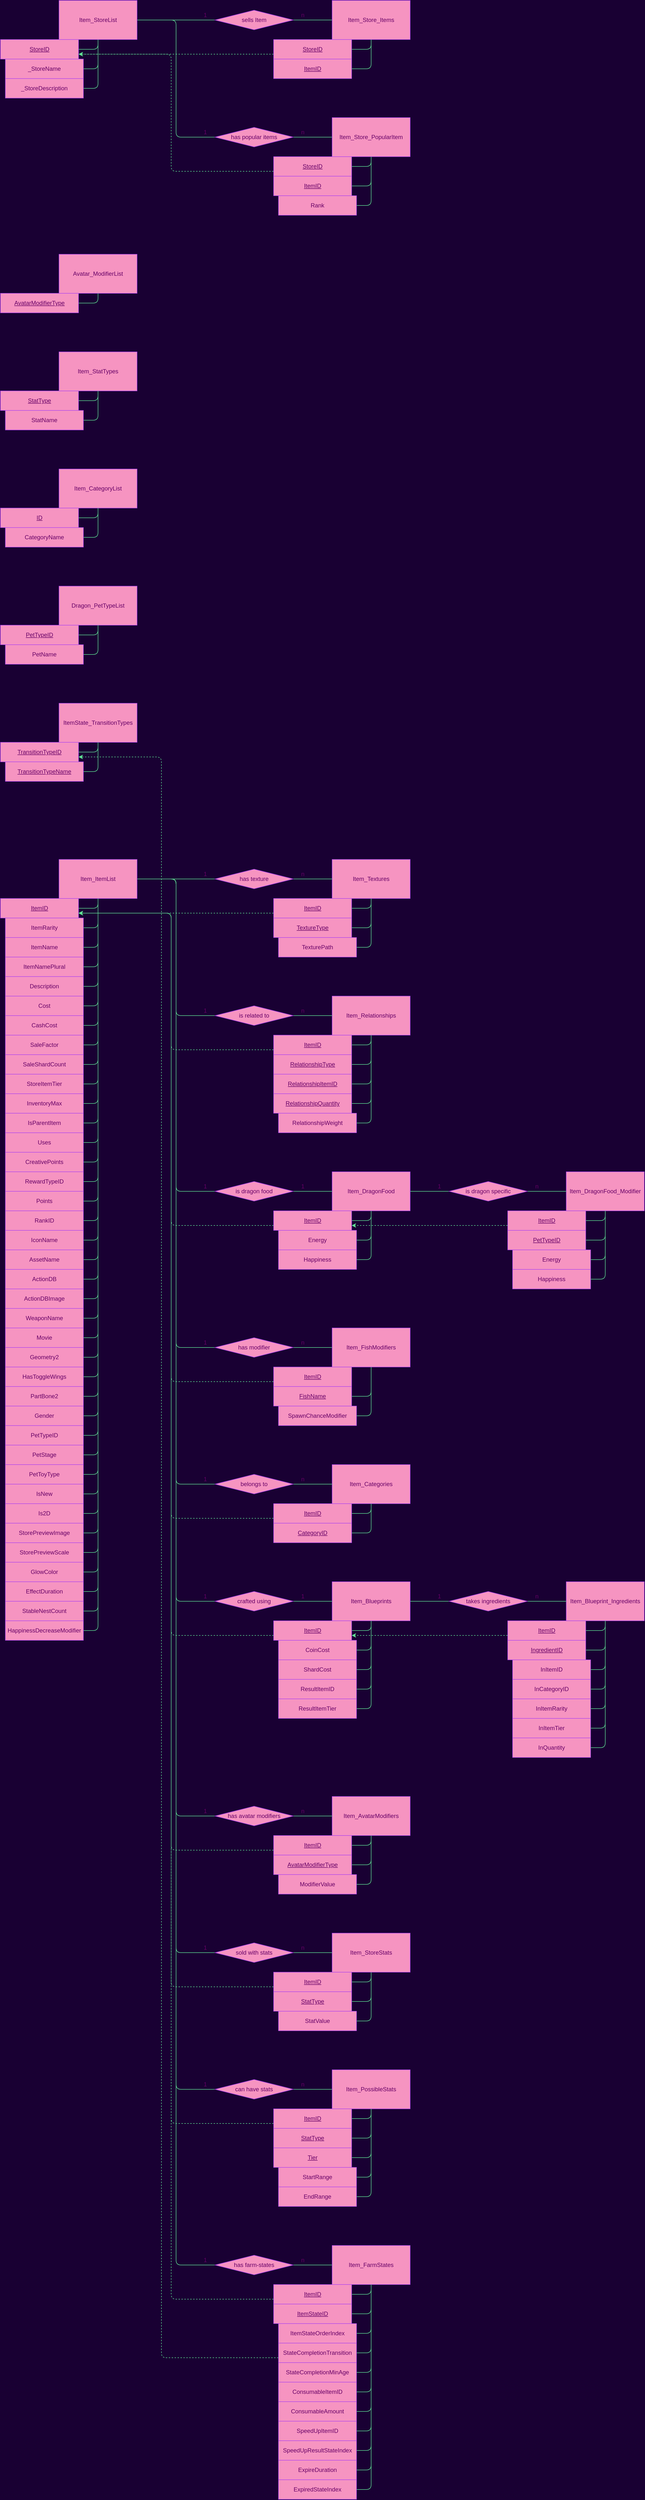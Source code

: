 <mxfile version="13.9.9" type="device"><diagram id="fEpzE_Wp9vHzSh9fj1n0" name="Page-1"><mxGraphModel dx="1437" dy="2217" grid="1" gridSize="10" guides="1" tooltips="1" connect="1" arrows="1" fold="1" page="0" pageScale="1" pageWidth="850" pageHeight="1100" background="#190033" math="0" shadow="0"><root><mxCell id="0"/><mxCell id="1" style="" parent="0"/><mxCell id="FDmZOnQRMtdizZURX1Oy-38" style="edgeStyle=orthogonalEdgeStyle;orthogonalLoop=1;jettySize=auto;html=1;exitX=1;exitY=0.5;exitDx=0;exitDy=0;entryX=0;entryY=0.5;entryDx=0;entryDy=0;endArrow=none;endFill=0;strokeColor=#60E696;fontColor=#660066;" parent="1" source="FDmZOnQRMtdizZURX1Oy-1" target="FDmZOnQRMtdizZURX1Oy-36" edge="1"><mxGeometry relative="1" as="geometry"/></mxCell><mxCell id="FDmZOnQRMtdizZURX1Oy-60" style="edgeStyle=orthogonalEdgeStyle;orthogonalLoop=1;jettySize=auto;html=1;exitX=1;exitY=0.5;exitDx=0;exitDy=0;entryX=0;entryY=0.5;entryDx=0;entryDy=0;endArrow=none;endFill=0;strokeColor=#60E696;fontColor=#660066;" parent="1" source="FDmZOnQRMtdizZURX1Oy-1" target="FDmZOnQRMtdizZURX1Oy-58" edge="1"><mxGeometry relative="1" as="geometry"/></mxCell><mxCell id="FDmZOnQRMtdizZURX1Oy-89" style="edgeStyle=orthogonalEdgeStyle;orthogonalLoop=1;jettySize=auto;html=1;exitX=1;exitY=0.5;exitDx=0;exitDy=0;entryX=0;entryY=0.5;entryDx=0;entryDy=0;endArrow=none;endFill=0;strokeColor=#60E696;fontColor=#660066;" parent="1" source="FDmZOnQRMtdizZURX1Oy-1" target="FDmZOnQRMtdizZURX1Oy-85" edge="1"><mxGeometry relative="1" as="geometry"/></mxCell><mxCell id="FDmZOnQRMtdizZURX1Oy-104" style="edgeStyle=orthogonalEdgeStyle;orthogonalLoop=1;jettySize=auto;html=1;exitX=1;exitY=0.5;exitDx=0;exitDy=0;entryX=0;entryY=0.5;entryDx=0;entryDy=0;endArrow=none;endFill=0;strokeColor=#60E696;fontColor=#660066;" parent="1" source="FDmZOnQRMtdizZURX1Oy-1" target="FDmZOnQRMtdizZURX1Oy-103" edge="1"><mxGeometry relative="1" as="geometry"/></mxCell><mxCell id="FDmZOnQRMtdizZURX1Oy-146" style="edgeStyle=orthogonalEdgeStyle;orthogonalLoop=1;jettySize=auto;html=1;exitX=1;exitY=0.5;exitDx=0;exitDy=0;entryX=0;entryY=0.5;entryDx=0;entryDy=0;endArrow=none;endFill=0;strokeColor=#60E696;fontColor=#660066;" parent="1" source="FDmZOnQRMtdizZURX1Oy-1" target="FDmZOnQRMtdizZURX1Oy-145" edge="1"><mxGeometry relative="1" as="geometry"/></mxCell><mxCell id="BoA37DgxiHW5O9S7KmpH-4" style="edgeStyle=orthogonalEdgeStyle;orthogonalLoop=1;jettySize=auto;html=1;exitX=1;exitY=0.5;exitDx=0;exitDy=0;entryX=0;entryY=0.5;entryDx=0;entryDy=0;endArrow=none;endFill=0;strokeColor=#60E696;fontColor=#660066;" parent="1" source="FDmZOnQRMtdizZURX1Oy-1" target="BoA37DgxiHW5O9S7KmpH-2" edge="1"><mxGeometry relative="1" as="geometry"/></mxCell><mxCell id="hx9efx_1EyBWEcHEJ1ce-14" style="edgeStyle=orthogonalEdgeStyle;orthogonalLoop=1;jettySize=auto;html=1;exitX=1;exitY=0.5;exitDx=0;exitDy=0;entryX=0;entryY=0.5;entryDx=0;entryDy=0;endArrow=none;endFill=0;strokeColor=#60E696;fontColor=#660066;" parent="1" source="FDmZOnQRMtdizZURX1Oy-1" target="hx9efx_1EyBWEcHEJ1ce-6" edge="1"><mxGeometry relative="1" as="geometry"/></mxCell><mxCell id="kgCyP2bo4dW19PZqb9TV-40" style="edgeStyle=orthogonalEdgeStyle;orthogonalLoop=1;jettySize=auto;html=1;exitX=1;exitY=0.5;exitDx=0;exitDy=0;entryX=0;entryY=0.5;entryDx=0;entryDy=0;endArrow=none;endFill=0;strokeColor=#60E696;fontColor=#660066;" parent="1" source="FDmZOnQRMtdizZURX1Oy-1" target="kgCyP2bo4dW19PZqb9TV-36" edge="1"><mxGeometry relative="1" as="geometry"/></mxCell><mxCell id="kgCyP2bo4dW19PZqb9TV-61" style="edgeStyle=orthogonalEdgeStyle;orthogonalLoop=1;jettySize=auto;html=1;exitX=1;exitY=0.5;exitDx=0;exitDy=0;entryX=0;entryY=0.5;entryDx=0;entryDy=0;endArrow=none;endFill=0;strokeColor=#60E696;fontColor=#660066;" parent="1" source="FDmZOnQRMtdizZURX1Oy-1" target="kgCyP2bo4dW19PZqb9TV-60" edge="1"><mxGeometry relative="1" as="geometry"/></mxCell><mxCell id="kgCyP2bo4dW19PZqb9TV-76" style="edgeStyle=orthogonalEdgeStyle;orthogonalLoop=1;jettySize=auto;html=1;exitX=1;exitY=0.5;exitDx=0;exitDy=0;entryX=0;entryY=0.5;entryDx=0;entryDy=0;endArrow=none;endFill=0;strokeColor=#60E696;fontColor=#660066;" parent="1" source="FDmZOnQRMtdizZURX1Oy-1" target="kgCyP2bo4dW19PZqb9TV-74" edge="1"><mxGeometry relative="1" as="geometry"/></mxCell><mxCell id="FDmZOnQRMtdizZURX1Oy-1" value="Item_ItemList" style="whiteSpace=wrap;html=1;fillColor=#F694C1;strokeColor=#AF45ED;fontColor=#660066;" parent="1" vertex="1"><mxGeometry x="-40" y="400" width="160" height="80" as="geometry"/></mxCell><mxCell id="FDmZOnQRMtdizZURX1Oy-19" style="edgeStyle=orthogonalEdgeStyle;orthogonalLoop=1;jettySize=auto;html=1;exitX=1;exitY=0.5;exitDx=0;exitDy=0;entryX=0.5;entryY=1;entryDx=0;entryDy=0;endArrow=none;endFill=0;strokeColor=#60E696;fontColor=#660066;" parent="1" source="FDmZOnQRMtdizZURX1Oy-2" target="FDmZOnQRMtdizZURX1Oy-1" edge="1"><mxGeometry relative="1" as="geometry"/></mxCell><mxCell id="FDmZOnQRMtdizZURX1Oy-2" value="&lt;u&gt;ItemID&lt;/u&gt;" style="whiteSpace=wrap;html=1;fillColor=#F694C1;strokeColor=#AF45ED;fontColor=#660066;" parent="1" vertex="1"><mxGeometry x="-160" y="480" width="160" height="40" as="geometry"/></mxCell><mxCell id="FDmZOnQRMtdizZURX1Oy-20" style="edgeStyle=orthogonalEdgeStyle;orthogonalLoop=1;jettySize=auto;html=1;exitX=1;exitY=0.5;exitDx=0;exitDy=0;entryX=0.5;entryY=1;entryDx=0;entryDy=0;endArrow=none;endFill=0;strokeColor=#60E696;fontColor=#660066;" parent="1" source="FDmZOnQRMtdizZURX1Oy-3" target="FDmZOnQRMtdizZURX1Oy-1" edge="1"><mxGeometry relative="1" as="geometry"/></mxCell><mxCell id="FDmZOnQRMtdizZURX1Oy-3" value="ItemRarity" style="whiteSpace=wrap;html=1;fillColor=#F694C1;strokeColor=#AF45ED;fontColor=#660066;" parent="1" vertex="1"><mxGeometry x="-150" y="520" width="160" height="40" as="geometry"/></mxCell><mxCell id="FDmZOnQRMtdizZURX1Oy-21" style="edgeStyle=orthogonalEdgeStyle;orthogonalLoop=1;jettySize=auto;html=1;exitX=1;exitY=0.5;exitDx=0;exitDy=0;entryX=0.5;entryY=1;entryDx=0;entryDy=0;endArrow=none;endFill=0;strokeColor=#60E696;fontColor=#660066;" parent="1" source="FDmZOnQRMtdizZURX1Oy-4" target="FDmZOnQRMtdizZURX1Oy-1" edge="1"><mxGeometry relative="1" as="geometry"/></mxCell><mxCell id="FDmZOnQRMtdizZURX1Oy-4" value="ItemName" style="whiteSpace=wrap;html=1;fillColor=#F694C1;strokeColor=#AF45ED;fontColor=#660066;" parent="1" vertex="1"><mxGeometry x="-150" y="560" width="160" height="40" as="geometry"/></mxCell><mxCell id="FDmZOnQRMtdizZURX1Oy-22" style="edgeStyle=orthogonalEdgeStyle;orthogonalLoop=1;jettySize=auto;html=1;exitX=1;exitY=0.5;exitDx=0;exitDy=0;entryX=0.5;entryY=1;entryDx=0;entryDy=0;endArrow=none;endFill=0;strokeColor=#60E696;fontColor=#660066;" parent="1" source="FDmZOnQRMtdizZURX1Oy-5" target="FDmZOnQRMtdizZURX1Oy-1" edge="1"><mxGeometry relative="1" as="geometry"/></mxCell><mxCell id="FDmZOnQRMtdizZURX1Oy-5" value="ItemNamePlural" style="whiteSpace=wrap;html=1;fillColor=#F694C1;strokeColor=#AF45ED;fontColor=#660066;" parent="1" vertex="1"><mxGeometry x="-150" y="600" width="160" height="40" as="geometry"/></mxCell><mxCell id="FDmZOnQRMtdizZURX1Oy-23" style="edgeStyle=orthogonalEdgeStyle;orthogonalLoop=1;jettySize=auto;html=1;exitX=1;exitY=0.5;exitDx=0;exitDy=0;entryX=0.5;entryY=1;entryDx=0;entryDy=0;endArrow=none;endFill=0;strokeColor=#60E696;fontColor=#660066;" parent="1" source="FDmZOnQRMtdizZURX1Oy-6" target="FDmZOnQRMtdizZURX1Oy-1" edge="1"><mxGeometry relative="1" as="geometry"/></mxCell><mxCell id="FDmZOnQRMtdizZURX1Oy-6" value="Description" style="whiteSpace=wrap;html=1;fillColor=#F694C1;strokeColor=#AF45ED;fontColor=#660066;" parent="1" vertex="1"><mxGeometry x="-150" y="640" width="160" height="40" as="geometry"/></mxCell><mxCell id="FDmZOnQRMtdizZURX1Oy-24" style="edgeStyle=orthogonalEdgeStyle;orthogonalLoop=1;jettySize=auto;html=1;exitX=1;exitY=0.5;exitDx=0;exitDy=0;entryX=0.5;entryY=1;entryDx=0;entryDy=0;endArrow=none;endFill=0;strokeColor=#60E696;fontColor=#660066;" parent="1" source="FDmZOnQRMtdizZURX1Oy-7" target="FDmZOnQRMtdizZURX1Oy-1" edge="1"><mxGeometry relative="1" as="geometry"/></mxCell><mxCell id="FDmZOnQRMtdizZURX1Oy-7" value="Cost" style="whiteSpace=wrap;html=1;fillColor=#F694C1;strokeColor=#AF45ED;fontColor=#660066;" parent="1" vertex="1"><mxGeometry x="-150" y="680" width="160" height="40" as="geometry"/></mxCell><mxCell id="FDmZOnQRMtdizZURX1Oy-25" style="edgeStyle=orthogonalEdgeStyle;orthogonalLoop=1;jettySize=auto;html=1;exitX=1;exitY=0.5;exitDx=0;exitDy=0;entryX=0.5;entryY=1;entryDx=0;entryDy=0;endArrow=none;endFill=0;strokeColor=#60E696;fontColor=#660066;" parent="1" source="FDmZOnQRMtdizZURX1Oy-8" target="FDmZOnQRMtdizZURX1Oy-1" edge="1"><mxGeometry relative="1" as="geometry"/></mxCell><mxCell id="FDmZOnQRMtdizZURX1Oy-8" value="CashCost" style="whiteSpace=wrap;html=1;fillColor=#F694C1;strokeColor=#AF45ED;fontColor=#660066;" parent="1" vertex="1"><mxGeometry x="-150" y="720" width="160" height="40" as="geometry"/></mxCell><mxCell id="FDmZOnQRMtdizZURX1Oy-26" style="edgeStyle=orthogonalEdgeStyle;orthogonalLoop=1;jettySize=auto;html=1;exitX=1;exitY=0.5;exitDx=0;exitDy=0;entryX=0.5;entryY=1;entryDx=0;entryDy=0;endArrow=none;endFill=0;strokeColor=#60E696;fontColor=#660066;" parent="1" source="FDmZOnQRMtdizZURX1Oy-9" target="FDmZOnQRMtdizZURX1Oy-1" edge="1"><mxGeometry relative="1" as="geometry"/></mxCell><mxCell id="FDmZOnQRMtdizZURX1Oy-9" value="SaleFactor" style="whiteSpace=wrap;html=1;fillColor=#F694C1;strokeColor=#AF45ED;fontColor=#660066;" parent="1" vertex="1"><mxGeometry x="-150" y="760" width="160" height="40" as="geometry"/></mxCell><mxCell id="FDmZOnQRMtdizZURX1Oy-27" style="edgeStyle=orthogonalEdgeStyle;orthogonalLoop=1;jettySize=auto;html=1;exitX=1;exitY=0.5;exitDx=0;exitDy=0;entryX=0.5;entryY=1;entryDx=0;entryDy=0;endArrow=none;endFill=0;strokeColor=#60E696;fontColor=#660066;" parent="1" source="FDmZOnQRMtdizZURX1Oy-10" target="FDmZOnQRMtdizZURX1Oy-1" edge="1"><mxGeometry relative="1" as="geometry"/></mxCell><mxCell id="FDmZOnQRMtdizZURX1Oy-10" value="InventoryMax" style="whiteSpace=wrap;html=1;fillColor=#F694C1;strokeColor=#AF45ED;fontColor=#660066;" parent="1" vertex="1"><mxGeometry x="-150" y="880" width="160" height="40" as="geometry"/></mxCell><mxCell id="FDmZOnQRMtdizZURX1Oy-28" style="edgeStyle=orthogonalEdgeStyle;orthogonalLoop=1;jettySize=auto;html=1;exitX=1;exitY=0.5;exitDx=0;exitDy=0;entryX=0.5;entryY=1;entryDx=0;entryDy=0;endArrow=none;endFill=0;strokeColor=#60E696;fontColor=#660066;" parent="1" source="FDmZOnQRMtdizZURX1Oy-11" target="FDmZOnQRMtdizZURX1Oy-1" edge="1"><mxGeometry relative="1" as="geometry"/></mxCell><mxCell id="FDmZOnQRMtdizZURX1Oy-11" value="Uses" style="whiteSpace=wrap;html=1;fillColor=#F694C1;strokeColor=#AF45ED;fontColor=#660066;" parent="1" vertex="1"><mxGeometry x="-150" y="960" width="160" height="40" as="geometry"/></mxCell><mxCell id="FDmZOnQRMtdizZURX1Oy-29" style="edgeStyle=orthogonalEdgeStyle;orthogonalLoop=1;jettySize=auto;html=1;exitX=1;exitY=0.5;exitDx=0;exitDy=0;entryX=0.5;entryY=1;entryDx=0;entryDy=0;endArrow=none;endFill=0;strokeColor=#60E696;fontColor=#660066;" parent="1" source="FDmZOnQRMtdizZURX1Oy-12" target="FDmZOnQRMtdizZURX1Oy-1" edge="1"><mxGeometry relative="1" as="geometry"/></mxCell><mxCell id="FDmZOnQRMtdizZURX1Oy-12" value="CreativePoints" style="whiteSpace=wrap;html=1;fillColor=#F694C1;strokeColor=#AF45ED;fontColor=#660066;" parent="1" vertex="1"><mxGeometry x="-150" y="1000" width="160" height="40" as="geometry"/></mxCell><mxCell id="FDmZOnQRMtdizZURX1Oy-30" style="edgeStyle=orthogonalEdgeStyle;orthogonalLoop=1;jettySize=auto;html=1;exitX=1;exitY=0.5;exitDx=0;exitDy=0;entryX=0.5;entryY=1;entryDx=0;entryDy=0;endArrow=none;endFill=0;strokeColor=#60E696;fontColor=#660066;" parent="1" source="FDmZOnQRMtdizZURX1Oy-13" target="FDmZOnQRMtdizZURX1Oy-1" edge="1"><mxGeometry relative="1" as="geometry"/></mxCell><mxCell id="FDmZOnQRMtdizZURX1Oy-13" value="RewardTypeID" style="whiteSpace=wrap;html=1;fillColor=#F694C1;strokeColor=#AF45ED;fontColor=#660066;" parent="1" vertex="1"><mxGeometry x="-150" y="1040" width="160" height="40" as="geometry"/></mxCell><mxCell id="FDmZOnQRMtdizZURX1Oy-31" style="edgeStyle=orthogonalEdgeStyle;orthogonalLoop=1;jettySize=auto;html=1;exitX=1;exitY=0.5;exitDx=0;exitDy=0;entryX=0.5;entryY=1;entryDx=0;entryDy=0;endArrow=none;endFill=0;strokeColor=#60E696;fontColor=#660066;" parent="1" source="FDmZOnQRMtdizZURX1Oy-14" target="FDmZOnQRMtdizZURX1Oy-1" edge="1"><mxGeometry relative="1" as="geometry"/></mxCell><mxCell id="FDmZOnQRMtdizZURX1Oy-14" value="Points" style="whiteSpace=wrap;html=1;fillColor=#F694C1;strokeColor=#AF45ED;fontColor=#660066;" parent="1" vertex="1"><mxGeometry x="-150" y="1080" width="160" height="40" as="geometry"/></mxCell><mxCell id="FDmZOnQRMtdizZURX1Oy-32" style="edgeStyle=orthogonalEdgeStyle;orthogonalLoop=1;jettySize=auto;html=1;exitX=1;exitY=0.5;exitDx=0;exitDy=0;entryX=0.5;entryY=1;entryDx=0;entryDy=0;endArrow=none;endFill=0;strokeColor=#60E696;fontColor=#660066;" parent="1" source="FDmZOnQRMtdizZURX1Oy-15" target="FDmZOnQRMtdizZURX1Oy-1" edge="1"><mxGeometry relative="1" as="geometry"/></mxCell><mxCell id="FDmZOnQRMtdizZURX1Oy-15" value="RankID" style="whiteSpace=wrap;html=1;fillColor=#F694C1;strokeColor=#AF45ED;fontColor=#660066;" parent="1" vertex="1"><mxGeometry x="-150" y="1120" width="160" height="40" as="geometry"/></mxCell><mxCell id="FDmZOnQRMtdizZURX1Oy-33" style="edgeStyle=orthogonalEdgeStyle;orthogonalLoop=1;jettySize=auto;html=1;exitX=1;exitY=0.5;exitDx=0;exitDy=0;entryX=0.5;entryY=1;entryDx=0;entryDy=0;endArrow=none;endFill=0;strokeColor=#60E696;fontColor=#660066;" parent="1" source="FDmZOnQRMtdizZURX1Oy-16" target="FDmZOnQRMtdizZURX1Oy-1" edge="1"><mxGeometry relative="1" as="geometry"/></mxCell><mxCell id="FDmZOnQRMtdizZURX1Oy-16" value="IconName" style="whiteSpace=wrap;html=1;fillColor=#F694C1;strokeColor=#AF45ED;fontColor=#660066;" parent="1" vertex="1"><mxGeometry x="-150" y="1160" width="160" height="40" as="geometry"/></mxCell><mxCell id="FDmZOnQRMtdizZURX1Oy-34" style="edgeStyle=orthogonalEdgeStyle;orthogonalLoop=1;jettySize=auto;html=1;exitX=1;exitY=0.5;exitDx=0;exitDy=0;entryX=0.5;entryY=1;entryDx=0;entryDy=0;endArrow=none;endFill=0;strokeColor=#60E696;fontColor=#660066;" parent="1" source="FDmZOnQRMtdizZURX1Oy-17" target="FDmZOnQRMtdizZURX1Oy-1" edge="1"><mxGeometry relative="1" as="geometry"/></mxCell><mxCell id="FDmZOnQRMtdizZURX1Oy-17" value="AssetName" style="whiteSpace=wrap;html=1;fillColor=#F694C1;strokeColor=#AF45ED;fontColor=#660066;" parent="1" vertex="1"><mxGeometry x="-150" y="1200" width="160" height="40" as="geometry"/></mxCell><mxCell id="FDmZOnQRMtdizZURX1Oy-35" style="edgeStyle=orthogonalEdgeStyle;orthogonalLoop=1;jettySize=auto;html=1;exitX=1;exitY=0.5;exitDx=0;exitDy=0;entryX=0.5;entryY=1;entryDx=0;entryDy=0;endArrow=none;endFill=0;strokeColor=#60E696;fontColor=#660066;" parent="1" source="FDmZOnQRMtdizZURX1Oy-18" target="FDmZOnQRMtdizZURX1Oy-1" edge="1"><mxGeometry relative="1" as="geometry"/></mxCell><mxCell id="FDmZOnQRMtdizZURX1Oy-18" value="Geometry2" style="whiteSpace=wrap;html=1;fillColor=#F694C1;strokeColor=#AF45ED;fontColor=#660066;" parent="1" vertex="1"><mxGeometry x="-150" y="1400" width="160" height="40" as="geometry"/></mxCell><mxCell id="FDmZOnQRMtdizZURX1Oy-39" style="edgeStyle=orthogonalEdgeStyle;orthogonalLoop=1;jettySize=auto;html=1;exitX=1;exitY=0.5;exitDx=0;exitDy=0;entryX=0;entryY=0.5;entryDx=0;entryDy=0;endArrow=none;endFill=0;strokeColor=#60E696;fontColor=#660066;" parent="1" source="FDmZOnQRMtdizZURX1Oy-36" target="FDmZOnQRMtdizZURX1Oy-37" edge="1"><mxGeometry relative="1" as="geometry"><mxPoint x="480" y="3280" as="sourcePoint"/></mxGeometry></mxCell><mxCell id="FDmZOnQRMtdizZURX1Oy-36" value="has farm-states" style="rhombus;whiteSpace=wrap;html=1;fillColor=#F694C1;strokeColor=#AF45ED;fontColor=#660066;" parent="1" vertex="1"><mxGeometry x="280" y="3260" width="160" height="40" as="geometry"/></mxCell><mxCell id="FDmZOnQRMtdizZURX1Oy-37" value="Item_FarmStates" style="whiteSpace=wrap;html=1;fillColor=#F694C1;strokeColor=#AF45ED;fontColor=#660066;" parent="1" vertex="1"><mxGeometry x="520" y="3240" width="160" height="80" as="geometry"/></mxCell><mxCell id="FDmZOnQRMtdizZURX1Oy-40" value="1" style="text;html=1;strokeColor=none;fillColor=none;align=center;verticalAlign=middle;whiteSpace=wrap;fontColor=#660066;" parent="1" vertex="1"><mxGeometry x="240" y="3260" width="40" height="20" as="geometry"/></mxCell><mxCell id="FDmZOnQRMtdizZURX1Oy-41" value="n" style="text;html=1;strokeColor=none;fillColor=none;align=center;verticalAlign=middle;whiteSpace=wrap;fontColor=#660066;" parent="1" vertex="1"><mxGeometry x="440" y="3260" width="40" height="20" as="geometry"/></mxCell><mxCell id="FDmZOnQRMtdizZURX1Oy-50" style="edgeStyle=orthogonalEdgeStyle;orthogonalLoop=1;jettySize=auto;html=1;exitX=1;exitY=0.5;exitDx=0;exitDy=0;entryX=0.5;entryY=1;entryDx=0;entryDy=0;endArrow=none;endFill=0;strokeColor=#60E696;fontColor=#660066;" parent="1" source="FDmZOnQRMtdizZURX1Oy-42" target="FDmZOnQRMtdizZURX1Oy-37" edge="1"><mxGeometry relative="1" as="geometry"/></mxCell><mxCell id="FDmZOnQRMtdizZURX1Oy-42" value="&lt;u&gt;ItemStateID&lt;/u&gt;" style="whiteSpace=wrap;html=1;fillColor=#F694C1;strokeColor=#AF45ED;fontColor=#660066;" parent="1" vertex="1"><mxGeometry x="400" y="3360" width="160" height="40" as="geometry"/></mxCell><mxCell id="FDmZOnQRMtdizZURX1Oy-51" style="edgeStyle=orthogonalEdgeStyle;orthogonalLoop=1;jettySize=auto;html=1;exitX=1;exitY=0.5;exitDx=0;exitDy=0;entryX=0.5;entryY=1;entryDx=0;entryDy=0;endArrow=none;endFill=0;strokeColor=#60E696;fontColor=#660066;" parent="1" source="FDmZOnQRMtdizZURX1Oy-43" target="FDmZOnQRMtdizZURX1Oy-37" edge="1"><mxGeometry relative="1" as="geometry"/></mxCell><mxCell id="FDmZOnQRMtdizZURX1Oy-43" value="ConsumableItemID" style="whiteSpace=wrap;html=1;fillColor=#F694C1;strokeColor=#AF45ED;fontColor=#660066;" parent="1" vertex="1"><mxGeometry x="410" y="3520" width="160" height="40" as="geometry"/></mxCell><mxCell id="FDmZOnQRMtdizZURX1Oy-52" style="edgeStyle=orthogonalEdgeStyle;orthogonalLoop=1;jettySize=auto;html=1;exitX=1;exitY=0.5;exitDx=0;exitDy=0;endArrow=none;endFill=0;strokeColor=#60E696;fontColor=#660066;" parent="1" source="FDmZOnQRMtdizZURX1Oy-44" target="FDmZOnQRMtdizZURX1Oy-37" edge="1"><mxGeometry relative="1" as="geometry"/></mxCell><mxCell id="FDmZOnQRMtdizZURX1Oy-44" value="ConsumableAmount" style="whiteSpace=wrap;html=1;fillColor=#F694C1;strokeColor=#AF45ED;fontColor=#660066;" parent="1" vertex="1"><mxGeometry x="410" y="3560" width="160" height="40" as="geometry"/></mxCell><mxCell id="FDmZOnQRMtdizZURX1Oy-53" style="edgeStyle=orthogonalEdgeStyle;orthogonalLoop=1;jettySize=auto;html=1;exitX=1;exitY=0.5;exitDx=0;exitDy=0;endArrow=none;endFill=0;strokeColor=#60E696;fontColor=#660066;" parent="1" source="FDmZOnQRMtdizZURX1Oy-45" target="FDmZOnQRMtdizZURX1Oy-37" edge="1"><mxGeometry relative="1" as="geometry"/></mxCell><mxCell id="FDmZOnQRMtdizZURX1Oy-45" value="StateCompletionMinAge" style="whiteSpace=wrap;html=1;fillColor=#F694C1;strokeColor=#AF45ED;fontColor=#660066;" parent="1" vertex="1"><mxGeometry x="410" y="3480" width="160" height="40" as="geometry"/></mxCell><mxCell id="FDmZOnQRMtdizZURX1Oy-54" style="edgeStyle=orthogonalEdgeStyle;orthogonalLoop=1;jettySize=auto;html=1;exitX=1;exitY=0.5;exitDx=0;exitDy=0;endArrow=none;endFill=0;strokeColor=#60E696;fontColor=#660066;" parent="1" source="FDmZOnQRMtdizZURX1Oy-46" target="FDmZOnQRMtdizZURX1Oy-37" edge="1"><mxGeometry relative="1" as="geometry"/></mxCell><mxCell id="FDmZOnQRMtdizZURX1Oy-46" value="SpeedUpItemID" style="whiteSpace=wrap;html=1;fillColor=#F694C1;strokeColor=#AF45ED;fontColor=#660066;" parent="1" vertex="1"><mxGeometry x="410" y="3600" width="160" height="40" as="geometry"/></mxCell><mxCell id="FDmZOnQRMtdizZURX1Oy-55" style="edgeStyle=orthogonalEdgeStyle;orthogonalLoop=1;jettySize=auto;html=1;exitX=1;exitY=0.5;exitDx=0;exitDy=0;endArrow=none;endFill=0;strokeColor=#60E696;fontColor=#660066;" parent="1" source="FDmZOnQRMtdizZURX1Oy-47" target="FDmZOnQRMtdizZURX1Oy-37" edge="1"><mxGeometry relative="1" as="geometry"/></mxCell><mxCell id="FDmZOnQRMtdizZURX1Oy-47" value="ExpireDuration" style="whiteSpace=wrap;html=1;fillColor=#F694C1;strokeColor=#AF45ED;fontColor=#660066;" parent="1" vertex="1"><mxGeometry x="410" y="3680" width="160" height="40" as="geometry"/></mxCell><mxCell id="FDmZOnQRMtdizZURX1Oy-56" style="edgeStyle=orthogonalEdgeStyle;orthogonalLoop=1;jettySize=auto;html=1;exitX=1;exitY=0.5;exitDx=0;exitDy=0;endArrow=none;endFill=0;fontStyle=4;strokeColor=#60E696;fontColor=#660066;" parent="1" source="FDmZOnQRMtdizZURX1Oy-48" target="FDmZOnQRMtdizZURX1Oy-37" edge="1"><mxGeometry relative="1" as="geometry"/></mxCell><mxCell id="FDmZOnQRMtdizZURX1Oy-48" value="ExpiredStateIndex" style="whiteSpace=wrap;html=1;fillColor=#F694C1;strokeColor=#AF45ED;fontColor=#660066;" parent="1" vertex="1"><mxGeometry x="410" y="3720" width="160" height="40" as="geometry"/></mxCell><mxCell id="FDmZOnQRMtdizZURX1Oy-57" style="edgeStyle=orthogonalEdgeStyle;orthogonalLoop=1;jettySize=auto;html=1;exitX=1;exitY=0.5;exitDx=0;exitDy=0;endArrow=none;endFill=0;strokeColor=#60E696;fontColor=#660066;" parent="1" source="FDmZOnQRMtdizZURX1Oy-49" target="FDmZOnQRMtdizZURX1Oy-37" edge="1"><mxGeometry relative="1" as="geometry"/></mxCell><mxCell id="FDmZOnQRMtdizZURX1Oy-49" value="ItemStateOrderIndex" style="whiteSpace=wrap;html=1;fillColor=#F694C1;strokeColor=#AF45ED;fontColor=#660066;" parent="1" vertex="1"><mxGeometry x="410" y="3400" width="160" height="40" as="geometry"/></mxCell><mxCell id="FDmZOnQRMtdizZURX1Oy-61" style="edgeStyle=orthogonalEdgeStyle;orthogonalLoop=1;jettySize=auto;html=1;exitX=1;exitY=0.5;exitDx=0;exitDy=0;entryX=0;entryY=0.5;entryDx=0;entryDy=0;endArrow=none;endFill=0;strokeColor=#60E696;fontColor=#660066;" parent="1" source="FDmZOnQRMtdizZURX1Oy-58" target="FDmZOnQRMtdizZURX1Oy-59" edge="1"><mxGeometry relative="1" as="geometry"/></mxCell><mxCell id="FDmZOnQRMtdizZURX1Oy-58" value="can have stats" style="rhombus;whiteSpace=wrap;html=1;fillColor=#F694C1;strokeColor=#AF45ED;fontColor=#660066;" parent="1" vertex="1"><mxGeometry x="280" y="2900" width="160" height="40" as="geometry"/></mxCell><mxCell id="FDmZOnQRMtdizZURX1Oy-59" value="Item_PossibleStats" style="whiteSpace=wrap;html=1;fillColor=#F694C1;strokeColor=#AF45ED;fontColor=#660066;" parent="1" vertex="1"><mxGeometry x="520" y="2880" width="160" height="80" as="geometry"/></mxCell><mxCell id="FDmZOnQRMtdizZURX1Oy-62" value="1" style="text;html=1;strokeColor=none;fillColor=none;align=center;verticalAlign=middle;whiteSpace=wrap;fontColor=#660066;" parent="1" vertex="1"><mxGeometry x="240" y="2900" width="40" height="20" as="geometry"/></mxCell><mxCell id="FDmZOnQRMtdizZURX1Oy-63" value="n" style="text;html=1;strokeColor=none;fillColor=none;align=center;verticalAlign=middle;whiteSpace=wrap;fontColor=#660066;" parent="1" vertex="1"><mxGeometry x="440" y="2900" width="40" height="20" as="geometry"/></mxCell><mxCell id="FDmZOnQRMtdizZURX1Oy-65" style="edgeStyle=orthogonalEdgeStyle;orthogonalLoop=1;jettySize=auto;html=1;exitX=1;exitY=0.5;exitDx=0;exitDy=0;entryX=0.5;entryY=1;entryDx=0;entryDy=0;endArrow=none;endFill=0;strokeColor=#60E696;fontColor=#660066;" parent="1" source="FDmZOnQRMtdizZURX1Oy-64" target="FDmZOnQRMtdizZURX1Oy-59" edge="1"><mxGeometry relative="1" as="geometry"/></mxCell><mxCell id="FDmZOnQRMtdizZURX1Oy-64" value="&lt;u&gt;StatType&lt;br&gt;&lt;/u&gt;" style="whiteSpace=wrap;html=1;fillColor=#F694C1;strokeColor=#AF45ED;fontColor=#660066;" parent="1" vertex="1"><mxGeometry x="400" y="3000" width="160" height="40" as="geometry"/></mxCell><mxCell id="FDmZOnQRMtdizZURX1Oy-78" style="edgeStyle=orthogonalEdgeStyle;orthogonalLoop=1;jettySize=auto;html=1;exitX=1;exitY=0.5;exitDx=0;exitDy=0;entryX=0.5;entryY=1;entryDx=0;entryDy=0;endArrow=none;endFill=0;strokeColor=#60E696;fontColor=#660066;" parent="1" source="FDmZOnQRMtdizZURX1Oy-70" target="FDmZOnQRMtdizZURX1Oy-59" edge="1"><mxGeometry relative="1" as="geometry"/></mxCell><mxCell id="FDmZOnQRMtdizZURX1Oy-70" value="&lt;u&gt;Tier&lt;br&gt;&lt;/u&gt;" style="whiteSpace=wrap;html=1;fillColor=#F694C1;strokeColor=#AF45ED;fontColor=#660066;" parent="1" vertex="1"><mxGeometry x="400" y="3040" width="160" height="40" as="geometry"/></mxCell><mxCell id="FDmZOnQRMtdizZURX1Oy-79" style="edgeStyle=orthogonalEdgeStyle;orthogonalLoop=1;jettySize=auto;html=1;exitX=1;exitY=0.5;exitDx=0;exitDy=0;endArrow=none;endFill=0;strokeColor=#60E696;fontColor=#660066;" parent="1" source="FDmZOnQRMtdizZURX1Oy-71" target="FDmZOnQRMtdizZURX1Oy-59" edge="1"><mxGeometry relative="1" as="geometry"/></mxCell><mxCell id="FDmZOnQRMtdizZURX1Oy-71" value="StartRange" style="whiteSpace=wrap;html=1;fillColor=#F694C1;strokeColor=#AF45ED;fontColor=#660066;" parent="1" vertex="1"><mxGeometry x="410" y="3080" width="160" height="40" as="geometry"/></mxCell><mxCell id="FDmZOnQRMtdizZURX1Oy-80" style="edgeStyle=orthogonalEdgeStyle;orthogonalLoop=1;jettySize=auto;html=1;exitX=1;exitY=0.5;exitDx=0;exitDy=0;endArrow=none;endFill=0;strokeColor=#60E696;fontColor=#660066;" parent="1" source="FDmZOnQRMtdizZURX1Oy-72" target="FDmZOnQRMtdizZURX1Oy-59" edge="1"><mxGeometry relative="1" as="geometry"/></mxCell><mxCell id="FDmZOnQRMtdizZURX1Oy-72" value="EndRange" style="whiteSpace=wrap;html=1;fillColor=#F694C1;strokeColor=#AF45ED;fontColor=#660066;" parent="1" vertex="1"><mxGeometry x="410" y="3120" width="160" height="40" as="geometry"/></mxCell><mxCell id="FDmZOnQRMtdizZURX1Oy-82" style="edgeStyle=orthogonalEdgeStyle;orthogonalLoop=1;jettySize=auto;html=1;exitX=1;exitY=0.5;exitDx=0;exitDy=0;endArrow=none;endFill=0;strokeColor=#60E696;fontColor=#660066;" parent="1" source="FDmZOnQRMtdizZURX1Oy-81" target="FDmZOnQRMtdizZURX1Oy-1" edge="1"><mxGeometry relative="1" as="geometry"/></mxCell><mxCell id="FDmZOnQRMtdizZURX1Oy-81" value="SaleShardCount" style="whiteSpace=wrap;html=1;fillColor=#F694C1;strokeColor=#AF45ED;fontColor=#660066;" parent="1" vertex="1"><mxGeometry x="-150" y="800" width="160" height="40" as="geometry"/></mxCell><mxCell id="FDmZOnQRMtdizZURX1Oy-84" value="Item_StoreStats" style="whiteSpace=wrap;html=1;fillColor=#F694C1;strokeColor=#AF45ED;fontColor=#660066;" parent="1" vertex="1"><mxGeometry x="520" y="2600" width="160" height="80" as="geometry"/></mxCell><mxCell id="FDmZOnQRMtdizZURX1Oy-90" style="edgeStyle=orthogonalEdgeStyle;orthogonalLoop=1;jettySize=auto;html=1;exitX=1;exitY=0.5;exitDx=0;exitDy=0;endArrow=none;endFill=0;strokeColor=#60E696;fontColor=#660066;" parent="1" source="FDmZOnQRMtdizZURX1Oy-85" target="FDmZOnQRMtdizZURX1Oy-84" edge="1"><mxGeometry relative="1" as="geometry"/></mxCell><mxCell id="FDmZOnQRMtdizZURX1Oy-85" value="sold with stats" style="rhombus;whiteSpace=wrap;html=1;fillColor=#F694C1;strokeColor=#AF45ED;fontColor=#660066;" parent="1" vertex="1"><mxGeometry x="280" y="2620" width="160" height="40" as="geometry"/></mxCell><mxCell id="FDmZOnQRMtdizZURX1Oy-88" style="edgeStyle=orthogonalEdgeStyle;orthogonalLoop=1;jettySize=auto;html=1;exitX=1;exitY=0.5;exitDx=0;exitDy=0;endArrow=none;endFill=0;strokeColor=#60E696;fontColor=#660066;" parent="1" source="FDmZOnQRMtdizZURX1Oy-87" target="FDmZOnQRMtdizZURX1Oy-1" edge="1"><mxGeometry relative="1" as="geometry"/></mxCell><mxCell id="FDmZOnQRMtdizZURX1Oy-87" value="StoreItemTier" style="whiteSpace=wrap;html=1;fillColor=#F694C1;strokeColor=#AF45ED;fontColor=#660066;" parent="1" vertex="1"><mxGeometry x="-150" y="840" width="160" height="40" as="geometry"/></mxCell><mxCell id="FDmZOnQRMtdizZURX1Oy-91" value="1" style="text;html=1;strokeColor=none;fillColor=none;align=center;verticalAlign=middle;whiteSpace=wrap;fontColor=#660066;" parent="1" vertex="1"><mxGeometry x="240" y="2620" width="40" height="20" as="geometry"/></mxCell><mxCell id="FDmZOnQRMtdizZURX1Oy-92" value="n" style="text;html=1;strokeColor=none;fillColor=none;align=center;verticalAlign=middle;whiteSpace=wrap;fontColor=#660066;" parent="1" vertex="1"><mxGeometry x="440" y="2620" width="40" height="20" as="geometry"/></mxCell><mxCell id="FDmZOnQRMtdizZURX1Oy-100" style="edgeStyle=orthogonalEdgeStyle;orthogonalLoop=1;jettySize=auto;html=1;exitX=1;exitY=0.5;exitDx=0;exitDy=0;endArrow=none;endFill=0;strokeColor=#60E696;fontColor=#660066;" parent="1" source="FDmZOnQRMtdizZURX1Oy-93" target="FDmZOnQRMtdizZURX1Oy-84" edge="1"><mxGeometry relative="1" as="geometry"/></mxCell><mxCell id="FDmZOnQRMtdizZURX1Oy-93" value="&lt;u&gt;StatType&lt;br&gt;&lt;/u&gt;" style="whiteSpace=wrap;html=1;fillColor=#F694C1;strokeColor=#AF45ED;fontColor=#660066;" parent="1" vertex="1"><mxGeometry x="400" y="2720" width="160" height="40" as="geometry"/></mxCell><mxCell id="FDmZOnQRMtdizZURX1Oy-94" value="Item_StatTypes" style="whiteSpace=wrap;html=1;fillColor=#F694C1;strokeColor=#AF45ED;fontColor=#660066;" parent="1" vertex="1"><mxGeometry x="-40" y="-640" width="160" height="80" as="geometry"/></mxCell><mxCell id="FDmZOnQRMtdizZURX1Oy-97" style="edgeStyle=orthogonalEdgeStyle;orthogonalLoop=1;jettySize=auto;html=1;exitX=1;exitY=0.5;exitDx=0;exitDy=0;endArrow=none;endFill=0;strokeColor=#60E696;fontColor=#660066;" parent="1" source="FDmZOnQRMtdizZURX1Oy-95" target="FDmZOnQRMtdizZURX1Oy-94" edge="1"><mxGeometry relative="1" as="geometry"/></mxCell><mxCell id="FDmZOnQRMtdizZURX1Oy-95" value="&lt;u&gt;StatType&lt;br&gt;&lt;/u&gt;" style="whiteSpace=wrap;html=1;fillColor=#F694C1;strokeColor=#AF45ED;fontColor=#660066;" parent="1" vertex="1"><mxGeometry x="-160" y="-560" width="160" height="40" as="geometry"/></mxCell><mxCell id="FDmZOnQRMtdizZURX1Oy-98" style="edgeStyle=orthogonalEdgeStyle;orthogonalLoop=1;jettySize=auto;html=1;exitX=1;exitY=0.5;exitDx=0;exitDy=0;endArrow=none;endFill=0;strokeColor=#60E696;fontColor=#660066;" parent="1" source="FDmZOnQRMtdizZURX1Oy-96" target="FDmZOnQRMtdizZURX1Oy-94" edge="1"><mxGeometry relative="1" as="geometry"/></mxCell><mxCell id="FDmZOnQRMtdizZURX1Oy-96" value="StatName" style="whiteSpace=wrap;html=1;fillColor=#F694C1;strokeColor=#AF45ED;fontColor=#660066;" parent="1" vertex="1"><mxGeometry x="-150" y="-520" width="160" height="40" as="geometry"/></mxCell><mxCell id="FDmZOnQRMtdizZURX1Oy-101" style="edgeStyle=orthogonalEdgeStyle;orthogonalLoop=1;jettySize=auto;html=1;exitX=1;exitY=0.5;exitDx=0;exitDy=0;endArrow=none;endFill=0;strokeColor=#60E696;fontColor=#660066;" parent="1" source="FDmZOnQRMtdizZURX1Oy-99" target="FDmZOnQRMtdizZURX1Oy-84" edge="1"><mxGeometry relative="1" as="geometry"/></mxCell><mxCell id="FDmZOnQRMtdizZURX1Oy-99" value="StatValue" style="whiteSpace=wrap;html=1;fillColor=#F694C1;strokeColor=#AF45ED;fontColor=#660066;" parent="1" vertex="1"><mxGeometry x="410" y="2760" width="160" height="40" as="geometry"/></mxCell><mxCell id="FDmZOnQRMtdizZURX1Oy-122" style="edgeStyle=orthogonalEdgeStyle;orthogonalLoop=1;jettySize=auto;html=1;exitX=1;exitY=0.5;exitDx=0;exitDy=0;entryX=0;entryY=0.5;entryDx=0;entryDy=0;endArrow=none;endFill=0;strokeColor=#60E696;fontColor=#660066;" parent="1" source="FDmZOnQRMtdizZURX1Oy-102" target="FDmZOnQRMtdizZURX1Oy-115" edge="1"><mxGeometry relative="1" as="geometry"/></mxCell><mxCell id="FDmZOnQRMtdizZURX1Oy-102" value="Item_Blueprints" style="whiteSpace=wrap;html=1;fillColor=#F694C1;strokeColor=#AF45ED;fontColor=#660066;" parent="1" vertex="1"><mxGeometry x="520" y="1880" width="160" height="80" as="geometry"/></mxCell><mxCell id="FDmZOnQRMtdizZURX1Oy-105" style="edgeStyle=orthogonalEdgeStyle;orthogonalLoop=1;jettySize=auto;html=1;exitX=1;exitY=0.5;exitDx=0;exitDy=0;entryX=0;entryY=0.5;entryDx=0;entryDy=0;endArrow=none;endFill=0;strokeColor=#60E696;fontColor=#660066;" parent="1" source="FDmZOnQRMtdizZURX1Oy-103" target="FDmZOnQRMtdizZURX1Oy-102" edge="1"><mxGeometry relative="1" as="geometry"/></mxCell><mxCell id="FDmZOnQRMtdizZURX1Oy-103" value="crafted using" style="rhombus;whiteSpace=wrap;html=1;fillColor=#F694C1;strokeColor=#AF45ED;fontColor=#660066;" parent="1" vertex="1"><mxGeometry x="280" y="1900" width="160" height="40" as="geometry"/></mxCell><mxCell id="FDmZOnQRMtdizZURX1Oy-106" value="1" style="text;html=1;strokeColor=none;fillColor=none;align=center;verticalAlign=middle;whiteSpace=wrap;fontColor=#660066;" parent="1" vertex="1"><mxGeometry x="240" y="1900" width="40" height="20" as="geometry"/></mxCell><mxCell id="FDmZOnQRMtdizZURX1Oy-107" value="1" style="text;html=1;strokeColor=none;fillColor=none;align=center;verticalAlign=middle;whiteSpace=wrap;fontColor=#660066;" parent="1" vertex="1"><mxGeometry x="440" y="1900" width="40" height="20" as="geometry"/></mxCell><mxCell id="FDmZOnQRMtdizZURX1Oy-112" style="edgeStyle=orthogonalEdgeStyle;orthogonalLoop=1;jettySize=auto;html=1;exitX=1;exitY=0.5;exitDx=0;exitDy=0;endArrow=none;endFill=0;strokeColor=#60E696;fontColor=#660066;" parent="1" source="FDmZOnQRMtdizZURX1Oy-109" target="FDmZOnQRMtdizZURX1Oy-102" edge="1"><mxGeometry relative="1" as="geometry"/></mxCell><mxCell id="FDmZOnQRMtdizZURX1Oy-109" value="CoinCost" style="whiteSpace=wrap;html=1;fillColor=#F694C1;strokeColor=#AF45ED;fontColor=#660066;" parent="1" vertex="1"><mxGeometry x="410" y="2000" width="160" height="40" as="geometry"/></mxCell><mxCell id="FDmZOnQRMtdizZURX1Oy-113" style="edgeStyle=orthogonalEdgeStyle;orthogonalLoop=1;jettySize=auto;html=1;exitX=1;exitY=0.5;exitDx=0;exitDy=0;endArrow=none;endFill=0;strokeColor=#60E696;fontColor=#660066;" parent="1" source="FDmZOnQRMtdizZURX1Oy-110" target="FDmZOnQRMtdizZURX1Oy-102" edge="1"><mxGeometry relative="1" as="geometry"/></mxCell><mxCell id="FDmZOnQRMtdizZURX1Oy-110" value="ShardCost" style="whiteSpace=wrap;html=1;fillColor=#F694C1;strokeColor=#AF45ED;fontColor=#660066;" parent="1" vertex="1"><mxGeometry x="410" y="2040" width="160" height="40" as="geometry"/></mxCell><mxCell id="FDmZOnQRMtdizZURX1Oy-114" value="Item_Blueprint_Ingredients" style="whiteSpace=wrap;html=1;fillColor=#F694C1;strokeColor=#AF45ED;fontColor=#660066;" parent="1" vertex="1"><mxGeometry x="1000" y="1880" width="160" height="80" as="geometry"/></mxCell><mxCell id="FDmZOnQRMtdizZURX1Oy-123" style="edgeStyle=orthogonalEdgeStyle;orthogonalLoop=1;jettySize=auto;html=1;exitX=1;exitY=0.5;exitDx=0;exitDy=0;entryX=0;entryY=0.5;entryDx=0;entryDy=0;endArrow=none;endFill=0;strokeColor=#60E696;fontColor=#660066;" parent="1" source="FDmZOnQRMtdizZURX1Oy-115" target="FDmZOnQRMtdizZURX1Oy-114" edge="1"><mxGeometry relative="1" as="geometry"/></mxCell><mxCell id="FDmZOnQRMtdizZURX1Oy-115" value="takes ingredients" style="rhombus;whiteSpace=wrap;html=1;fillColor=#F694C1;strokeColor=#AF45ED;fontColor=#660066;" parent="1" vertex="1"><mxGeometry x="760" y="1900" width="160" height="40" as="geometry"/></mxCell><mxCell id="FDmZOnQRMtdizZURX1Oy-120" style="edgeStyle=orthogonalEdgeStyle;orthogonalLoop=1;jettySize=auto;html=1;exitX=1;exitY=0.5;exitDx=0;exitDy=0;endArrow=none;endFill=0;strokeColor=#60E696;fontColor=#660066;" parent="1" source="FDmZOnQRMtdizZURX1Oy-118" target="FDmZOnQRMtdizZURX1Oy-102" edge="1"><mxGeometry relative="1" as="geometry"/></mxCell><mxCell id="FDmZOnQRMtdizZURX1Oy-118" value="ResultItemID" style="whiteSpace=wrap;html=1;fillColor=#F694C1;strokeColor=#AF45ED;fontColor=#660066;" parent="1" vertex="1"><mxGeometry x="410" y="2080" width="160" height="40" as="geometry"/></mxCell><mxCell id="FDmZOnQRMtdizZURX1Oy-121" style="edgeStyle=orthogonalEdgeStyle;orthogonalLoop=1;jettySize=auto;html=1;exitX=1;exitY=0.5;exitDx=0;exitDy=0;endArrow=none;endFill=0;strokeColor=#60E696;fontColor=#660066;" parent="1" source="FDmZOnQRMtdizZURX1Oy-119" target="FDmZOnQRMtdizZURX1Oy-102" edge="1"><mxGeometry relative="1" as="geometry"/></mxCell><mxCell id="FDmZOnQRMtdizZURX1Oy-119" value="ResultItemTier" style="whiteSpace=wrap;html=1;fillColor=#F694C1;strokeColor=#AF45ED;fontColor=#660066;" parent="1" vertex="1"><mxGeometry x="410" y="2120" width="160" height="40" as="geometry"/></mxCell><mxCell id="FDmZOnQRMtdizZURX1Oy-124" value="1" style="text;html=1;strokeColor=none;fillColor=none;align=center;verticalAlign=middle;whiteSpace=wrap;fontColor=#660066;" parent="1" vertex="1"><mxGeometry x="720" y="1900" width="40" height="20" as="geometry"/></mxCell><mxCell id="FDmZOnQRMtdizZURX1Oy-125" value="n" style="text;html=1;strokeColor=none;fillColor=none;align=center;verticalAlign=middle;whiteSpace=wrap;fontColor=#660066;" parent="1" vertex="1"><mxGeometry x="920" y="1900" width="40" height="20" as="geometry"/></mxCell><mxCell id="FDmZOnQRMtdizZURX1Oy-132" style="edgeStyle=orthogonalEdgeStyle;orthogonalLoop=1;jettySize=auto;html=1;exitX=1;exitY=0.5;exitDx=0;exitDy=0;endArrow=none;endFill=0;strokeColor=#60E696;fontColor=#660066;" parent="1" source="FDmZOnQRMtdizZURX1Oy-126" target="FDmZOnQRMtdizZURX1Oy-114" edge="1"><mxGeometry relative="1" as="geometry"/></mxCell><mxCell id="FDmZOnQRMtdizZURX1Oy-126" value="&lt;u&gt;IngredientID&lt;br&gt;&lt;/u&gt;" style="whiteSpace=wrap;html=1;fillColor=#F694C1;strokeColor=#AF45ED;fontColor=#660066;" parent="1" vertex="1"><mxGeometry x="880" y="2000" width="160" height="40" as="geometry"/></mxCell><mxCell id="FDmZOnQRMtdizZURX1Oy-133" style="edgeStyle=orthogonalEdgeStyle;orthogonalLoop=1;jettySize=auto;html=1;exitX=1;exitY=0.5;exitDx=0;exitDy=0;endArrow=none;endFill=0;strokeColor=#60E696;fontColor=#660066;" parent="1" source="FDmZOnQRMtdizZURX1Oy-127" target="FDmZOnQRMtdizZURX1Oy-114" edge="1"><mxGeometry relative="1" as="geometry"/></mxCell><mxCell id="FDmZOnQRMtdizZURX1Oy-127" value="InItemID" style="whiteSpace=wrap;html=1;fillColor=#F694C1;strokeColor=#AF45ED;fontColor=#660066;" parent="1" vertex="1"><mxGeometry x="890" y="2040" width="160" height="40" as="geometry"/></mxCell><mxCell id="FDmZOnQRMtdizZURX1Oy-134" style="edgeStyle=orthogonalEdgeStyle;orthogonalLoop=1;jettySize=auto;html=1;exitX=1;exitY=0.5;exitDx=0;exitDy=0;endArrow=none;endFill=0;strokeColor=#60E696;fontColor=#660066;" parent="1" source="FDmZOnQRMtdizZURX1Oy-128" target="FDmZOnQRMtdizZURX1Oy-114" edge="1"><mxGeometry relative="1" as="geometry"/></mxCell><mxCell id="FDmZOnQRMtdizZURX1Oy-128" value="InCategoryID" style="whiteSpace=wrap;html=1;fillColor=#F694C1;strokeColor=#AF45ED;fontColor=#660066;" parent="1" vertex="1"><mxGeometry x="890" y="2080" width="160" height="40" as="geometry"/></mxCell><mxCell id="FDmZOnQRMtdizZURX1Oy-135" style="edgeStyle=orthogonalEdgeStyle;orthogonalLoop=1;jettySize=auto;html=1;exitX=1;exitY=0.5;exitDx=0;exitDy=0;endArrow=none;endFill=0;strokeColor=#60E696;fontColor=#660066;" parent="1" source="FDmZOnQRMtdizZURX1Oy-129" target="FDmZOnQRMtdizZURX1Oy-114" edge="1"><mxGeometry relative="1" as="geometry"/></mxCell><mxCell id="FDmZOnQRMtdizZURX1Oy-129" value="InItemRarity" style="whiteSpace=wrap;html=1;fillColor=#F694C1;strokeColor=#AF45ED;fontColor=#660066;" parent="1" vertex="1"><mxGeometry x="890" y="2120" width="160" height="40" as="geometry"/></mxCell><mxCell id="FDmZOnQRMtdizZURX1Oy-136" style="edgeStyle=orthogonalEdgeStyle;orthogonalLoop=1;jettySize=auto;html=1;exitX=1;exitY=0.5;exitDx=0;exitDy=0;endArrow=none;endFill=0;strokeColor=#60E696;fontColor=#660066;" parent="1" source="FDmZOnQRMtdizZURX1Oy-130" target="FDmZOnQRMtdizZURX1Oy-114" edge="1"><mxGeometry relative="1" as="geometry"/></mxCell><mxCell id="FDmZOnQRMtdizZURX1Oy-130" value="InItemTier" style="whiteSpace=wrap;html=1;fillColor=#F694C1;strokeColor=#AF45ED;fontColor=#660066;" parent="1" vertex="1"><mxGeometry x="890" y="2160" width="160" height="40" as="geometry"/></mxCell><mxCell id="FDmZOnQRMtdizZURX1Oy-137" style="edgeStyle=orthogonalEdgeStyle;orthogonalLoop=1;jettySize=auto;html=1;exitX=1;exitY=0.5;exitDx=0;exitDy=0;endArrow=none;endFill=0;strokeColor=#60E696;fontColor=#660066;" parent="1" source="FDmZOnQRMtdizZURX1Oy-131" target="FDmZOnQRMtdizZURX1Oy-114" edge="1"><mxGeometry relative="1" as="geometry"/></mxCell><mxCell id="FDmZOnQRMtdizZURX1Oy-131" value="InQuantity" style="whiteSpace=wrap;html=1;fillColor=#F694C1;strokeColor=#AF45ED;fontColor=#660066;" parent="1" vertex="1"><mxGeometry x="890" y="2200" width="160" height="40" as="geometry"/></mxCell><mxCell id="FDmZOnQRMtdizZURX1Oy-139" value="Item_Categories" style="whiteSpace=wrap;html=1;fillColor=#F694C1;strokeColor=#AF45ED;fontColor=#660066;" parent="1" vertex="1"><mxGeometry x="520" y="1640" width="160" height="80" as="geometry"/></mxCell><mxCell id="FDmZOnQRMtdizZURX1Oy-140" value="Item_CategoryList" style="whiteSpace=wrap;html=1;fillColor=#F694C1;strokeColor=#AF45ED;fontColor=#660066;" parent="1" vertex="1"><mxGeometry x="-40" y="-400" width="160" height="80" as="geometry"/></mxCell><mxCell id="FDmZOnQRMtdizZURX1Oy-143" style="edgeStyle=orthogonalEdgeStyle;orthogonalLoop=1;jettySize=auto;html=1;exitX=1;exitY=0.5;exitDx=0;exitDy=0;endArrow=none;endFill=0;strokeColor=#60E696;fontColor=#660066;" parent="1" source="FDmZOnQRMtdizZURX1Oy-141" target="FDmZOnQRMtdizZURX1Oy-140" edge="1"><mxGeometry relative="1" as="geometry"/></mxCell><mxCell id="FDmZOnQRMtdizZURX1Oy-141" value="&lt;u&gt;ID&lt;br&gt;&lt;/u&gt;" style="whiteSpace=wrap;html=1;fillColor=#F694C1;strokeColor=#AF45ED;fontColor=#660066;" parent="1" vertex="1"><mxGeometry x="-160" y="-320" width="160" height="40" as="geometry"/></mxCell><mxCell id="FDmZOnQRMtdizZURX1Oy-144" style="edgeStyle=orthogonalEdgeStyle;orthogonalLoop=1;jettySize=auto;html=1;exitX=1;exitY=0.5;exitDx=0;exitDy=0;endArrow=none;endFill=0;strokeColor=#60E696;fontColor=#660066;" parent="1" source="FDmZOnQRMtdizZURX1Oy-142" target="FDmZOnQRMtdizZURX1Oy-140" edge="1"><mxGeometry relative="1" as="geometry"/></mxCell><mxCell id="FDmZOnQRMtdizZURX1Oy-142" value="CategoryName" style="whiteSpace=wrap;html=1;fillColor=#F694C1;strokeColor=#AF45ED;fontColor=#660066;" parent="1" vertex="1"><mxGeometry x="-150" y="-280" width="160" height="40" as="geometry"/></mxCell><mxCell id="FDmZOnQRMtdizZURX1Oy-147" style="edgeStyle=orthogonalEdgeStyle;orthogonalLoop=1;jettySize=auto;html=1;exitX=1;exitY=0.5;exitDx=0;exitDy=0;entryX=0;entryY=0.5;entryDx=0;entryDy=0;endArrow=none;endFill=0;strokeColor=#60E696;fontColor=#660066;" parent="1" source="FDmZOnQRMtdizZURX1Oy-145" target="FDmZOnQRMtdizZURX1Oy-139" edge="1"><mxGeometry relative="1" as="geometry"/></mxCell><mxCell id="FDmZOnQRMtdizZURX1Oy-145" value="belongs to" style="rhombus;whiteSpace=wrap;html=1;fillColor=#F694C1;strokeColor=#AF45ED;fontColor=#660066;" parent="1" vertex="1"><mxGeometry x="280" y="1660" width="160" height="40" as="geometry"/></mxCell><mxCell id="FDmZOnQRMtdizZURX1Oy-148" value="n" style="text;html=1;strokeColor=none;fillColor=none;align=center;verticalAlign=middle;whiteSpace=wrap;fontColor=#660066;" parent="1" vertex="1"><mxGeometry x="440" y="1660" width="40" height="20" as="geometry"/></mxCell><mxCell id="FDmZOnQRMtdizZURX1Oy-149" value="1" style="text;html=1;strokeColor=none;fillColor=none;align=center;verticalAlign=middle;whiteSpace=wrap;fontColor=#660066;" parent="1" vertex="1"><mxGeometry x="240" y="1660" width="40" height="20" as="geometry"/></mxCell><mxCell id="FDmZOnQRMtdizZURX1Oy-151" style="edgeStyle=orthogonalEdgeStyle;orthogonalLoop=1;jettySize=auto;html=1;exitX=1;exitY=0.5;exitDx=0;exitDy=0;endArrow=none;endFill=0;strokeColor=#60E696;fontColor=#660066;" parent="1" source="FDmZOnQRMtdizZURX1Oy-150" target="FDmZOnQRMtdizZURX1Oy-139" edge="1"><mxGeometry relative="1" as="geometry"/></mxCell><mxCell id="FDmZOnQRMtdizZURX1Oy-150" value="&lt;u&gt;CategoryID&lt;/u&gt;&lt;u&gt;&lt;br&gt;&lt;/u&gt;" style="whiteSpace=wrap;html=1;fillColor=#F694C1;strokeColor=#AF45ED;fontColor=#660066;" parent="1" vertex="1"><mxGeometry x="400" y="1760" width="160" height="40" as="geometry"/></mxCell><mxCell id="BoA37DgxiHW5O9S7KmpH-5" style="edgeStyle=orthogonalEdgeStyle;orthogonalLoop=1;jettySize=auto;html=1;exitX=1;exitY=0.5;exitDx=0;exitDy=0;entryX=0;entryY=0.5;entryDx=0;entryDy=0;endArrow=none;endFill=0;strokeColor=#60E696;fontColor=#660066;" parent="1" source="BoA37DgxiHW5O9S7KmpH-2" target="BoA37DgxiHW5O9S7KmpH-3" edge="1"><mxGeometry relative="1" as="geometry"/></mxCell><mxCell id="BoA37DgxiHW5O9S7KmpH-2" value="has modifier" style="rhombus;whiteSpace=wrap;html=1;fillColor=#F694C1;strokeColor=#AF45ED;fontColor=#660066;" parent="1" vertex="1"><mxGeometry x="280" y="1380" width="160" height="40" as="geometry"/></mxCell><mxCell id="BoA37DgxiHW5O9S7KmpH-3" value="Item_FishModifiers" style="whiteSpace=wrap;html=1;fillColor=#F694C1;strokeColor=#AF45ED;fontColor=#660066;" parent="1" vertex="1"><mxGeometry x="520" y="1360" width="160" height="80" as="geometry"/></mxCell><mxCell id="BoA37DgxiHW5O9S7KmpH-6" value="1" style="text;html=1;strokeColor=none;fillColor=none;align=center;verticalAlign=middle;whiteSpace=wrap;fontColor=#660066;" parent="1" vertex="1"><mxGeometry x="240" y="1380" width="40" height="20" as="geometry"/></mxCell><mxCell id="BoA37DgxiHW5O9S7KmpH-7" value="n" style="text;html=1;strokeColor=none;fillColor=none;align=center;verticalAlign=middle;whiteSpace=wrap;fontColor=#660066;" parent="1" vertex="1"><mxGeometry x="440" y="1380" width="40" height="20" as="geometry"/></mxCell><mxCell id="BoA37DgxiHW5O9S7KmpH-11" style="edgeStyle=orthogonalEdgeStyle;orthogonalLoop=1;jettySize=auto;html=1;exitX=1;exitY=0.5;exitDx=0;exitDy=0;endArrow=none;endFill=0;strokeColor=#60E696;fontColor=#660066;" parent="1" source="BoA37DgxiHW5O9S7KmpH-8" target="BoA37DgxiHW5O9S7KmpH-3" edge="1"><mxGeometry relative="1" as="geometry"/></mxCell><mxCell id="BoA37DgxiHW5O9S7KmpH-8" value="&lt;u&gt;FishName&lt;/u&gt;" style="whiteSpace=wrap;html=1;fillColor=#F694C1;strokeColor=#AF45ED;fontColor=#660066;" parent="1" vertex="1"><mxGeometry x="400" y="1480" width="160" height="40" as="geometry"/></mxCell><mxCell id="BoA37DgxiHW5O9S7KmpH-10" style="edgeStyle=orthogonalEdgeStyle;orthogonalLoop=1;jettySize=auto;html=1;exitX=1;exitY=0.5;exitDx=0;exitDy=0;endArrow=none;endFill=0;strokeColor=#60E696;fontColor=#660066;" parent="1" source="BoA37DgxiHW5O9S7KmpH-9" target="BoA37DgxiHW5O9S7KmpH-3" edge="1"><mxGeometry relative="1" as="geometry"/></mxCell><mxCell id="BoA37DgxiHW5O9S7KmpH-9" value="SpawnChanceModifier" style="whiteSpace=wrap;html=1;fillColor=#F694C1;strokeColor=#AF45ED;fontColor=#660066;" parent="1" vertex="1"><mxGeometry x="410" y="1520" width="160" height="40" as="geometry"/></mxCell><mxCell id="BoA37DgxiHW5O9S7KmpH-13" style="edgeStyle=orthogonalEdgeStyle;orthogonalLoop=1;jettySize=auto;html=1;exitX=1;exitY=0.5;exitDx=0;exitDy=0;endArrow=none;endFill=0;strokeColor=#60E696;fontColor=#660066;" parent="1" source="BoA37DgxiHW5O9S7KmpH-12" target="FDmZOnQRMtdizZURX1Oy-1" edge="1"><mxGeometry relative="1" as="geometry"/></mxCell><mxCell id="BoA37DgxiHW5O9S7KmpH-12" value="Gender" style="whiteSpace=wrap;html=1;fillColor=#F694C1;strokeColor=#AF45ED;fontColor=#660066;" parent="1" vertex="1"><mxGeometry x="-150" y="1520" width="160" height="40" as="geometry"/></mxCell><mxCell id="hx9efx_1EyBWEcHEJ1ce-2" style="edgeStyle=orthogonalEdgeStyle;orthogonalLoop=1;jettySize=auto;html=1;exitX=1;exitY=0.5;exitDx=0;exitDy=0;endArrow=none;endFill=0;strokeColor=#60E696;fontColor=#660066;" parent="1" source="hx9efx_1EyBWEcHEJ1ce-1" target="FDmZOnQRMtdizZURX1Oy-1" edge="1"><mxGeometry relative="1" as="geometry"/></mxCell><mxCell id="hx9efx_1EyBWEcHEJ1ce-1" value="PetTypeID" style="whiteSpace=wrap;html=1;fillColor=#F694C1;strokeColor=#AF45ED;fontColor=#660066;" parent="1" vertex="1"><mxGeometry x="-150" y="1560" width="160" height="40" as="geometry"/></mxCell><mxCell id="hx9efx_1EyBWEcHEJ1ce-3" style="edgeStyle=orthogonalEdgeStyle;orthogonalLoop=1;jettySize=auto;html=1;exitX=1;exitY=0.5;exitDx=0;exitDy=0;entryX=0;entryY=0.5;entryDx=0;entryDy=0;endArrow=none;endFill=0;strokeColor=#60E696;fontColor=#660066;" parent="1" source="hx9efx_1EyBWEcHEJ1ce-4" target="hx9efx_1EyBWEcHEJ1ce-11" edge="1"><mxGeometry relative="1" as="geometry"/></mxCell><mxCell id="hx9efx_1EyBWEcHEJ1ce-4" value="Item_DragonFood" style="whiteSpace=wrap;html=1;fillColor=#F694C1;strokeColor=#AF45ED;fontColor=#660066;" parent="1" vertex="1"><mxGeometry x="520" y="1040" width="160" height="80" as="geometry"/></mxCell><mxCell id="hx9efx_1EyBWEcHEJ1ce-5" style="edgeStyle=orthogonalEdgeStyle;orthogonalLoop=1;jettySize=auto;html=1;exitX=1;exitY=0.5;exitDx=0;exitDy=0;entryX=0;entryY=0.5;entryDx=0;entryDy=0;endArrow=none;endFill=0;strokeColor=#60E696;fontColor=#660066;" parent="1" source="hx9efx_1EyBWEcHEJ1ce-6" target="hx9efx_1EyBWEcHEJ1ce-4" edge="1"><mxGeometry relative="1" as="geometry"/></mxCell><mxCell id="hx9efx_1EyBWEcHEJ1ce-6" value="is dragon food" style="rhombus;whiteSpace=wrap;html=1;fillColor=#F694C1;strokeColor=#AF45ED;fontColor=#660066;" parent="1" vertex="1"><mxGeometry x="280" y="1060" width="160" height="40" as="geometry"/></mxCell><mxCell id="hx9efx_1EyBWEcHEJ1ce-7" value="1" style="text;html=1;strokeColor=none;fillColor=none;align=center;verticalAlign=middle;whiteSpace=wrap;fontColor=#660066;" parent="1" vertex="1"><mxGeometry x="240" y="1060" width="40" height="20" as="geometry"/></mxCell><mxCell id="hx9efx_1EyBWEcHEJ1ce-8" value="1" style="text;html=1;strokeColor=none;fillColor=none;align=center;verticalAlign=middle;whiteSpace=wrap;fontColor=#660066;" parent="1" vertex="1"><mxGeometry x="440" y="1060" width="40" height="20" as="geometry"/></mxCell><mxCell id="hx9efx_1EyBWEcHEJ1ce-9" value="Item_DragonFood_Modifier" style="whiteSpace=wrap;html=1;fillColor=#F694C1;strokeColor=#AF45ED;fontColor=#660066;" parent="1" vertex="1"><mxGeometry x="1000" y="1040" width="160" height="80" as="geometry"/></mxCell><mxCell id="hx9efx_1EyBWEcHEJ1ce-10" style="edgeStyle=orthogonalEdgeStyle;orthogonalLoop=1;jettySize=auto;html=1;exitX=1;exitY=0.5;exitDx=0;exitDy=0;entryX=0;entryY=0.5;entryDx=0;entryDy=0;endArrow=none;endFill=0;strokeColor=#60E696;fontColor=#660066;" parent="1" source="hx9efx_1EyBWEcHEJ1ce-11" target="hx9efx_1EyBWEcHEJ1ce-9" edge="1"><mxGeometry relative="1" as="geometry"/></mxCell><mxCell id="hx9efx_1EyBWEcHEJ1ce-11" value="is dragon specific" style="rhombus;whiteSpace=wrap;html=1;fillColor=#F694C1;strokeColor=#AF45ED;fontColor=#660066;" parent="1" vertex="1"><mxGeometry x="760" y="1060" width="160" height="40" as="geometry"/></mxCell><mxCell id="hx9efx_1EyBWEcHEJ1ce-12" value="1" style="text;html=1;strokeColor=none;fillColor=none;align=center;verticalAlign=middle;whiteSpace=wrap;fontColor=#660066;" parent="1" vertex="1"><mxGeometry x="720" y="1060" width="40" height="20" as="geometry"/></mxCell><mxCell id="hx9efx_1EyBWEcHEJ1ce-13" value="n" style="text;html=1;strokeColor=none;fillColor=none;align=center;verticalAlign=middle;whiteSpace=wrap;fontColor=#660066;" parent="1" vertex="1"><mxGeometry x="920" y="1060" width="40" height="20" as="geometry"/></mxCell><mxCell id="hx9efx_1EyBWEcHEJ1ce-24" style="edgeStyle=orthogonalEdgeStyle;orthogonalLoop=1;jettySize=auto;html=1;exitX=1;exitY=0.5;exitDx=0;exitDy=0;endArrow=none;endFill=0;strokeColor=#60E696;fontColor=#660066;" parent="1" source="hx9efx_1EyBWEcHEJ1ce-16" target="hx9efx_1EyBWEcHEJ1ce-9" edge="1"><mxGeometry relative="1" as="geometry"/></mxCell><mxCell id="hx9efx_1EyBWEcHEJ1ce-16" value="&lt;u&gt;PetTypeID&lt;/u&gt;" style="whiteSpace=wrap;html=1;fillColor=#F694C1;strokeColor=#AF45ED;fontColor=#660066;" parent="1" vertex="1"><mxGeometry x="880" y="1160" width="160" height="40" as="geometry"/></mxCell><mxCell id="hx9efx_1EyBWEcHEJ1ce-22" style="edgeStyle=orthogonalEdgeStyle;orthogonalLoop=1;jettySize=auto;html=1;exitX=1;exitY=0.5;exitDx=0;exitDy=0;endArrow=none;endFill=0;strokeColor=#60E696;fontColor=#660066;" parent="1" source="hx9efx_1EyBWEcHEJ1ce-17" target="hx9efx_1EyBWEcHEJ1ce-4" edge="1"><mxGeometry relative="1" as="geometry"/></mxCell><mxCell id="hx9efx_1EyBWEcHEJ1ce-17" value="Energy" style="whiteSpace=wrap;html=1;fillColor=#F694C1;strokeColor=#AF45ED;fontColor=#660066;" parent="1" vertex="1"><mxGeometry x="410" y="1160" width="160" height="40" as="geometry"/></mxCell><mxCell id="hx9efx_1EyBWEcHEJ1ce-23" style="edgeStyle=orthogonalEdgeStyle;orthogonalLoop=1;jettySize=auto;html=1;exitX=1;exitY=0.5;exitDx=0;exitDy=0;endArrow=none;endFill=0;strokeColor=#60E696;fontColor=#660066;" parent="1" source="hx9efx_1EyBWEcHEJ1ce-18" target="hx9efx_1EyBWEcHEJ1ce-4" edge="1"><mxGeometry relative="1" as="geometry"/></mxCell><mxCell id="hx9efx_1EyBWEcHEJ1ce-18" value="Happiness" style="whiteSpace=wrap;html=1;fillColor=#F694C1;strokeColor=#AF45ED;fontColor=#660066;" parent="1" vertex="1"><mxGeometry x="410" y="1200" width="160" height="40" as="geometry"/></mxCell><mxCell id="hx9efx_1EyBWEcHEJ1ce-25" style="edgeStyle=orthogonalEdgeStyle;orthogonalLoop=1;jettySize=auto;html=1;exitX=1;exitY=0.5;exitDx=0;exitDy=0;endArrow=none;endFill=0;strokeColor=#60E696;fontColor=#660066;" parent="1" source="hx9efx_1EyBWEcHEJ1ce-19" target="hx9efx_1EyBWEcHEJ1ce-9" edge="1"><mxGeometry relative="1" as="geometry"/></mxCell><mxCell id="hx9efx_1EyBWEcHEJ1ce-19" value="Energy" style="whiteSpace=wrap;html=1;fillColor=#F694C1;strokeColor=#AF45ED;fontColor=#660066;" parent="1" vertex="1"><mxGeometry x="890" y="1200" width="160" height="40" as="geometry"/></mxCell><mxCell id="hx9efx_1EyBWEcHEJ1ce-26" style="edgeStyle=orthogonalEdgeStyle;orthogonalLoop=1;jettySize=auto;html=1;exitX=1;exitY=0.5;exitDx=0;exitDy=0;endArrow=none;endFill=0;strokeColor=#60E696;fontColor=#660066;" parent="1" source="hx9efx_1EyBWEcHEJ1ce-20" target="hx9efx_1EyBWEcHEJ1ce-9" edge="1"><mxGeometry relative="1" as="geometry"/></mxCell><mxCell id="hx9efx_1EyBWEcHEJ1ce-20" value="Happiness" style="whiteSpace=wrap;html=1;fillColor=#F694C1;strokeColor=#AF45ED;fontColor=#660066;" parent="1" vertex="1"><mxGeometry x="890" y="1240" width="160" height="40" as="geometry"/></mxCell><mxCell id="hx9efx_1EyBWEcHEJ1ce-27" value="Dragon_PetTypeList" style="whiteSpace=wrap;html=1;fillColor=#F694C1;strokeColor=#AF45ED;fontColor=#660066;" parent="1" vertex="1"><mxGeometry x="-40" y="-160" width="160" height="80" as="geometry"/></mxCell><mxCell id="hx9efx_1EyBWEcHEJ1ce-28" style="edgeStyle=orthogonalEdgeStyle;orthogonalLoop=1;jettySize=auto;html=1;exitX=1;exitY=0.5;exitDx=0;exitDy=0;endArrow=none;endFill=0;strokeColor=#60E696;fontColor=#660066;" parent="1" source="hx9efx_1EyBWEcHEJ1ce-29" target="hx9efx_1EyBWEcHEJ1ce-27" edge="1"><mxGeometry relative="1" as="geometry"/></mxCell><mxCell id="hx9efx_1EyBWEcHEJ1ce-29" value="&lt;u&gt;PetTypeID&lt;br&gt;&lt;/u&gt;" style="whiteSpace=wrap;html=1;fillColor=#F694C1;strokeColor=#AF45ED;fontColor=#660066;" parent="1" vertex="1"><mxGeometry x="-160" y="-80" width="160" height="40" as="geometry"/></mxCell><mxCell id="hx9efx_1EyBWEcHEJ1ce-30" style="edgeStyle=orthogonalEdgeStyle;orthogonalLoop=1;jettySize=auto;html=1;exitX=1;exitY=0.5;exitDx=0;exitDy=0;endArrow=none;endFill=0;strokeColor=#60E696;fontColor=#660066;" parent="1" source="hx9efx_1EyBWEcHEJ1ce-31" target="hx9efx_1EyBWEcHEJ1ce-27" edge="1"><mxGeometry relative="1" as="geometry"/></mxCell><mxCell id="hx9efx_1EyBWEcHEJ1ce-31" value="PetName" style="whiteSpace=wrap;html=1;fillColor=#F694C1;strokeColor=#AF45ED;fontColor=#660066;" parent="1" vertex="1"><mxGeometry x="-150" y="-40" width="160" height="40" as="geometry"/></mxCell><mxCell id="hx9efx_1EyBWEcHEJ1ce-33" style="edgeStyle=orthogonalEdgeStyle;orthogonalLoop=1;jettySize=auto;html=1;exitX=1;exitY=0.5;exitDx=0;exitDy=0;endArrow=none;endFill=0;strokeColor=#60E696;fontColor=#660066;" parent="1" source="hx9efx_1EyBWEcHEJ1ce-32" target="FDmZOnQRMtdizZURX1Oy-1" edge="1"><mxGeometry relative="1" as="geometry"/></mxCell><mxCell id="hx9efx_1EyBWEcHEJ1ce-32" value="IsNew" style="whiteSpace=wrap;html=1;fillColor=#F694C1;strokeColor=#AF45ED;fontColor=#660066;" parent="1" vertex="1"><mxGeometry x="-150" y="1680" width="160" height="40" as="geometry"/></mxCell><mxCell id="kgCyP2bo4dW19PZqb9TV-2" style="edgeStyle=orthogonalEdgeStyle;orthogonalLoop=1;jettySize=auto;html=1;exitX=1;exitY=0.5;exitDx=0;exitDy=0;endArrow=none;endFill=0;strokeColor=#60E696;fontColor=#660066;" parent="1" source="kgCyP2bo4dW19PZqb9TV-1" target="FDmZOnQRMtdizZURX1Oy-1" edge="1"><mxGeometry relative="1" as="geometry"/></mxCell><mxCell id="kgCyP2bo4dW19PZqb9TV-1" value="GlowColor" style="whiteSpace=wrap;html=1;fillColor=#F694C1;strokeColor=#AF45ED;fontColor=#660066;" parent="1" vertex="1"><mxGeometry x="-150" y="1840" width="160" height="40" as="geometry"/></mxCell><mxCell id="kgCyP2bo4dW19PZqb9TV-4" style="edgeStyle=orthogonalEdgeStyle;orthogonalLoop=1;jettySize=auto;html=1;exitX=1;exitY=0.5;exitDx=0;exitDy=0;endArrow=none;endFill=0;strokeColor=#60E696;fontColor=#660066;" parent="1" source="kgCyP2bo4dW19PZqb9TV-3" target="FDmZOnQRMtdizZURX1Oy-1" edge="1"><mxGeometry relative="1" as="geometry"/></mxCell><mxCell id="kgCyP2bo4dW19PZqb9TV-3" value="EffectDuration" style="whiteSpace=wrap;html=1;fillColor=#F694C1;strokeColor=#AF45ED;fontColor=#660066;" parent="1" vertex="1"><mxGeometry x="-150" y="1880" width="160" height="40" as="geometry"/></mxCell><mxCell id="kgCyP2bo4dW19PZqb9TV-6" style="edgeStyle=orthogonalEdgeStyle;orthogonalLoop=1;jettySize=auto;html=1;exitX=1;exitY=0.5;exitDx=0;exitDy=0;endArrow=none;endFill=0;strokeColor=#60E696;fontColor=#660066;" parent="1" source="kgCyP2bo4dW19PZqb9TV-5" target="FDmZOnQRMtdizZURX1Oy-1" edge="1"><mxGeometry relative="1" as="geometry"/></mxCell><mxCell id="kgCyP2bo4dW19PZqb9TV-5" value="Movie" style="whiteSpace=wrap;html=1;fillColor=#F694C1;strokeColor=#AF45ED;fontColor=#660066;" parent="1" vertex="1"><mxGeometry x="-150" y="1360" width="160" height="40" as="geometry"/></mxCell><mxCell id="kgCyP2bo4dW19PZqb9TV-8" style="edgeStyle=orthogonalEdgeStyle;orthogonalLoop=1;jettySize=auto;html=1;exitX=1;exitY=0.5;exitDx=0;exitDy=0;endArrow=none;endFill=0;strokeColor=#60E696;fontColor=#660066;" parent="1" source="kgCyP2bo4dW19PZqb9TV-7" target="FDmZOnQRMtdizZURX1Oy-1" edge="1"><mxGeometry relative="1" as="geometry"/></mxCell><mxCell id="kgCyP2bo4dW19PZqb9TV-7" value="Is2D" style="whiteSpace=wrap;html=1;fillColor=#F694C1;strokeColor=#AF45ED;fontColor=#660066;" parent="1" vertex="1"><mxGeometry x="-150" y="1720" width="160" height="40" as="geometry"/></mxCell><mxCell id="kgCyP2bo4dW19PZqb9TV-10" style="edgeStyle=orthogonalEdgeStyle;orthogonalLoop=1;jettySize=auto;html=1;exitX=1;exitY=0.5;exitDx=0;exitDy=0;endArrow=none;endFill=0;strokeColor=#60E696;fontColor=#660066;" parent="1" source="kgCyP2bo4dW19PZqb9TV-9" target="FDmZOnQRMtdizZURX1Oy-1" edge="1"><mxGeometry relative="1" as="geometry"/></mxCell><mxCell id="kgCyP2bo4dW19PZqb9TV-9" value="StableNestCount" style="whiteSpace=wrap;html=1;fillColor=#F694C1;strokeColor=#AF45ED;fontColor=#660066;" parent="1" vertex="1"><mxGeometry x="-150" y="1920" width="160" height="40" as="geometry"/></mxCell><mxCell id="kgCyP2bo4dW19PZqb9TV-13" style="edgeStyle=orthogonalEdgeStyle;orthogonalLoop=1;jettySize=auto;html=1;exitX=1;exitY=0.5;exitDx=0;exitDy=0;endArrow=none;endFill=0;strokeColor=#60E696;fontColor=#660066;" parent="1" source="kgCyP2bo4dW19PZqb9TV-11" target="FDmZOnQRMtdizZURX1Oy-1" edge="1"><mxGeometry relative="1" as="geometry"/></mxCell><mxCell id="kgCyP2bo4dW19PZqb9TV-11" value="StorePreviewImage" style="whiteSpace=wrap;html=1;fillColor=#F694C1;strokeColor=#AF45ED;fontColor=#660066;" parent="1" vertex="1"><mxGeometry x="-150" y="1760" width="160" height="40" as="geometry"/></mxCell><mxCell id="kgCyP2bo4dW19PZqb9TV-14" style="edgeStyle=orthogonalEdgeStyle;orthogonalLoop=1;jettySize=auto;html=1;exitX=1;exitY=0.5;exitDx=0;exitDy=0;endArrow=none;endFill=0;strokeColor=#60E696;fontColor=#660066;" parent="1" source="kgCyP2bo4dW19PZqb9TV-12" target="FDmZOnQRMtdizZURX1Oy-1" edge="1"><mxGeometry relative="1" as="geometry"/></mxCell><mxCell id="kgCyP2bo4dW19PZqb9TV-12" value="StorePreviewScale" style="whiteSpace=wrap;html=1;fillColor=#F694C1;strokeColor=#AF45ED;fontColor=#660066;" parent="1" vertex="1"><mxGeometry x="-150" y="1800" width="160" height="40" as="geometry"/></mxCell><mxCell id="kgCyP2bo4dW19PZqb9TV-18" style="edgeStyle=orthogonalEdgeStyle;orthogonalLoop=1;jettySize=auto;html=1;exitX=1;exitY=0.5;exitDx=0;exitDy=0;endArrow=none;endFill=0;strokeColor=#60E696;fontColor=#660066;" parent="1" source="kgCyP2bo4dW19PZqb9TV-15" target="FDmZOnQRMtdizZURX1Oy-1" edge="1"><mxGeometry relative="1" as="geometry"/></mxCell><mxCell id="kgCyP2bo4dW19PZqb9TV-15" value="ActionDB" style="whiteSpace=wrap;html=1;fillColor=#F694C1;strokeColor=#AF45ED;fontColor=#660066;" parent="1" vertex="1"><mxGeometry x="-150" y="1240" width="160" height="40" as="geometry"/></mxCell><mxCell id="kgCyP2bo4dW19PZqb9TV-17" style="edgeStyle=orthogonalEdgeStyle;orthogonalLoop=1;jettySize=auto;html=1;exitX=1;exitY=0.5;exitDx=0;exitDy=0;endArrow=none;endFill=0;strokeColor=#60E696;fontColor=#660066;" parent="1" source="kgCyP2bo4dW19PZqb9TV-16" target="FDmZOnQRMtdizZURX1Oy-1" edge="1"><mxGeometry relative="1" as="geometry"/></mxCell><mxCell id="kgCyP2bo4dW19PZqb9TV-16" value="ActionDBImage" style="whiteSpace=wrap;html=1;fillColor=#F694C1;strokeColor=#AF45ED;fontColor=#660066;" parent="1" vertex="1"><mxGeometry x="-150" y="1280" width="160" height="40" as="geometry"/></mxCell><mxCell id="kgCyP2bo4dW19PZqb9TV-20" style="edgeStyle=orthogonalEdgeStyle;orthogonalLoop=1;jettySize=auto;html=1;exitX=1;exitY=0.5;exitDx=0;exitDy=0;endArrow=none;endFill=0;strokeColor=#60E696;fontColor=#660066;" parent="1" source="kgCyP2bo4dW19PZqb9TV-19" target="FDmZOnQRMtdizZURX1Oy-1" edge="1"><mxGeometry relative="1" as="geometry"/></mxCell><mxCell id="kgCyP2bo4dW19PZqb9TV-19" value="PetStage" style="whiteSpace=wrap;html=1;fillColor=#F694C1;strokeColor=#AF45ED;fontColor=#660066;" parent="1" vertex="1"><mxGeometry x="-150" y="1600" width="160" height="40" as="geometry"/></mxCell><mxCell id="kgCyP2bo4dW19PZqb9TV-22" style="edgeStyle=orthogonalEdgeStyle;orthogonalLoop=1;jettySize=auto;html=1;exitX=1;exitY=0.5;exitDx=0;exitDy=0;endArrow=none;endFill=0;strokeColor=#60E696;fontColor=#660066;" parent="1" source="kgCyP2bo4dW19PZqb9TV-21" target="FDmZOnQRMtdizZURX1Oy-1" edge="1"><mxGeometry relative="1" as="geometry"/></mxCell><mxCell id="kgCyP2bo4dW19PZqb9TV-21" value="WeaponName" style="whiteSpace=wrap;html=1;fillColor=#F694C1;strokeColor=#AF45ED;fontColor=#660066;" parent="1" vertex="1"><mxGeometry x="-150" y="1320" width="160" height="40" as="geometry"/></mxCell><mxCell id="kgCyP2bo4dW19PZqb9TV-24" style="edgeStyle=orthogonalEdgeStyle;orthogonalLoop=1;jettySize=auto;html=1;exitX=1;exitY=0.5;exitDx=0;exitDy=0;endArrow=none;endFill=0;strokeColor=#60E696;fontColor=#660066;" parent="1" source="kgCyP2bo4dW19PZqb9TV-23" target="FDmZOnQRMtdizZURX1Oy-1" edge="1"><mxGeometry relative="1" as="geometry"/></mxCell><mxCell id="kgCyP2bo4dW19PZqb9TV-23" value="IsParentItem" style="whiteSpace=wrap;html=1;fillColor=#F694C1;strokeColor=#AF45ED;fontColor=#660066;" parent="1" vertex="1"><mxGeometry x="-150" y="920" width="160" height="40" as="geometry"/></mxCell><mxCell id="kgCyP2bo4dW19PZqb9TV-27" style="edgeStyle=orthogonalEdgeStyle;orthogonalLoop=1;jettySize=auto;html=1;exitX=1;exitY=0.5;exitDx=0;exitDy=0;endArrow=none;endFill=0;strokeColor=#60E696;fontColor=#660066;" parent="1" source="kgCyP2bo4dW19PZqb9TV-26" target="FDmZOnQRMtdizZURX1Oy-1" edge="1"><mxGeometry relative="1" as="geometry"/></mxCell><mxCell id="kgCyP2bo4dW19PZqb9TV-26" value="HasToggleWings" style="whiteSpace=wrap;html=1;fillColor=#F694C1;strokeColor=#AF45ED;fontColor=#660066;" parent="1" vertex="1"><mxGeometry x="-150" y="1440" width="160" height="40" as="geometry"/></mxCell><mxCell id="kgCyP2bo4dW19PZqb9TV-29" style="edgeStyle=orthogonalEdgeStyle;orthogonalLoop=1;jettySize=auto;html=1;exitX=1;exitY=0.5;exitDx=0;exitDy=0;endArrow=none;endFill=0;strokeColor=#60E696;fontColor=#660066;" parent="1" source="kgCyP2bo4dW19PZqb9TV-28" target="FDmZOnQRMtdizZURX1Oy-1" edge="1"><mxGeometry relative="1" as="geometry"/></mxCell><mxCell id="kgCyP2bo4dW19PZqb9TV-28" value="PartBone2" style="whiteSpace=wrap;html=1;fillColor=#F694C1;strokeColor=#AF45ED;fontColor=#660066;" parent="1" vertex="1"><mxGeometry x="-150" y="1480" width="160" height="40" as="geometry"/></mxCell><mxCell id="kgCyP2bo4dW19PZqb9TV-30" value="Item_AvatarModifiers" style="whiteSpace=wrap;html=1;fillColor=#F694C1;strokeColor=#AF45ED;fontColor=#660066;" parent="1" vertex="1"><mxGeometry x="520" y="2320" width="160" height="80" as="geometry"/></mxCell><mxCell id="kgCyP2bo4dW19PZqb9TV-34" style="edgeStyle=orthogonalEdgeStyle;orthogonalLoop=1;jettySize=auto;html=1;exitX=1;exitY=0.5;exitDx=0;exitDy=0;endArrow=none;endFill=0;strokeColor=#60E696;fontColor=#660066;" parent="1" source="kgCyP2bo4dW19PZqb9TV-31" target="kgCyP2bo4dW19PZqb9TV-30" edge="1"><mxGeometry relative="1" as="geometry"/></mxCell><mxCell id="kgCyP2bo4dW19PZqb9TV-31" value="&lt;u&gt;AvatarModifierType&lt;br&gt;&lt;/u&gt;" style="whiteSpace=wrap;html=1;fillColor=#F694C1;strokeColor=#AF45ED;fontColor=#660066;" parent="1" vertex="1"><mxGeometry x="400" y="2440" width="160" height="40" as="geometry"/></mxCell><mxCell id="kgCyP2bo4dW19PZqb9TV-33" style="edgeStyle=orthogonalEdgeStyle;orthogonalLoop=1;jettySize=auto;html=1;exitX=1;exitY=0.5;exitDx=0;exitDy=0;endArrow=none;endFill=0;strokeColor=#60E696;fontColor=#660066;" parent="1" source="kgCyP2bo4dW19PZqb9TV-32" target="kgCyP2bo4dW19PZqb9TV-30" edge="1"><mxGeometry relative="1" as="geometry"/></mxCell><mxCell id="kgCyP2bo4dW19PZqb9TV-32" value="ModifierValue" style="whiteSpace=wrap;html=1;fillColor=#F694C1;strokeColor=#AF45ED;fontColor=#660066;" parent="1" vertex="1"><mxGeometry x="410" y="2480" width="160" height="40" as="geometry"/></mxCell><mxCell id="kgCyP2bo4dW19PZqb9TV-41" style="edgeStyle=orthogonalEdgeStyle;orthogonalLoop=1;jettySize=auto;html=1;exitX=1;exitY=0.5;exitDx=0;exitDy=0;entryX=0;entryY=0.5;entryDx=0;entryDy=0;endArrow=none;endFill=0;strokeColor=#60E696;fontColor=#660066;" parent="1" source="kgCyP2bo4dW19PZqb9TV-36" target="kgCyP2bo4dW19PZqb9TV-30" edge="1"><mxGeometry relative="1" as="geometry"/></mxCell><mxCell id="kgCyP2bo4dW19PZqb9TV-36" value="has avatar modifiers" style="rhombus;whiteSpace=wrap;html=1;fillColor=#F694C1;strokeColor=#AF45ED;fontColor=#660066;" parent="1" vertex="1"><mxGeometry x="280" y="2340" width="160" height="40" as="geometry"/></mxCell><mxCell id="kgCyP2bo4dW19PZqb9TV-37" value="1" style="text;html=1;strokeColor=none;fillColor=none;align=center;verticalAlign=middle;whiteSpace=wrap;fontColor=#660066;" parent="1" vertex="1"><mxGeometry x="240" y="2340" width="40" height="20" as="geometry"/></mxCell><mxCell id="kgCyP2bo4dW19PZqb9TV-38" value="n" style="text;html=1;strokeColor=none;fillColor=none;align=center;verticalAlign=middle;whiteSpace=wrap;fontColor=#660066;" parent="1" vertex="1"><mxGeometry x="440" y="2340" width="40" height="20" as="geometry"/></mxCell><mxCell id="kgCyP2bo4dW19PZqb9TV-42" value="Avatar_ModifierList" style="whiteSpace=wrap;html=1;fillColor=#F694C1;strokeColor=#AF45ED;fontColor=#660066;" parent="1" vertex="1"><mxGeometry x="-40" y="-840" width="160" height="80" as="geometry"/></mxCell><mxCell id="kgCyP2bo4dW19PZqb9TV-44" style="edgeStyle=orthogonalEdgeStyle;orthogonalLoop=1;jettySize=auto;html=1;exitX=1;exitY=0.5;exitDx=0;exitDy=0;endArrow=none;endFill=0;strokeColor=#60E696;fontColor=#660066;" parent="1" source="kgCyP2bo4dW19PZqb9TV-43" target="kgCyP2bo4dW19PZqb9TV-42" edge="1"><mxGeometry relative="1" as="geometry"/></mxCell><mxCell id="kgCyP2bo4dW19PZqb9TV-43" value="&lt;u&gt;AvatarModifierType&lt;/u&gt;" style="whiteSpace=wrap;html=1;fillColor=#F694C1;strokeColor=#AF45ED;fontColor=#660066;" parent="1" vertex="1"><mxGeometry x="-160" y="-760" width="160" height="40" as="geometry"/></mxCell><mxCell id="kgCyP2bo4dW19PZqb9TV-58" style="edgeStyle=orthogonalEdgeStyle;orthogonalLoop=1;jettySize=auto;html=1;exitX=1;exitY=0.5;exitDx=0;exitDy=0;endArrow=none;endFill=0;strokeColor=#60E696;fontColor=#660066;" parent="1" source="kgCyP2bo4dW19PZqb9TV-57" target="FDmZOnQRMtdizZURX1Oy-1" edge="1"><mxGeometry relative="1" as="geometry"/></mxCell><mxCell id="kgCyP2bo4dW19PZqb9TV-57" value="HappinessDecreaseModifier" style="whiteSpace=wrap;html=1;fillColor=#F694C1;strokeColor=#AF45ED;fontColor=#660066;" parent="1" vertex="1"><mxGeometry x="-150" y="1960" width="160" height="40" as="geometry"/></mxCell><mxCell id="kgCyP2bo4dW19PZqb9TV-59" value="Item_Relationships" style="whiteSpace=wrap;html=1;fillColor=#F694C1;strokeColor=#AF45ED;fontColor=#660066;" parent="1" vertex="1"><mxGeometry x="520" y="680" width="160" height="80" as="geometry"/></mxCell><mxCell id="kgCyP2bo4dW19PZqb9TV-62" style="edgeStyle=orthogonalEdgeStyle;orthogonalLoop=1;jettySize=auto;html=1;exitX=1;exitY=0.5;exitDx=0;exitDy=0;entryX=0;entryY=0.5;entryDx=0;entryDy=0;endArrow=none;endFill=0;strokeColor=#60E696;fontColor=#660066;" parent="1" source="kgCyP2bo4dW19PZqb9TV-60" target="kgCyP2bo4dW19PZqb9TV-59" edge="1"><mxGeometry relative="1" as="geometry"/></mxCell><mxCell id="kgCyP2bo4dW19PZqb9TV-60" value="is related to" style="rhombus;whiteSpace=wrap;html=1;fillColor=#F694C1;strokeColor=#AF45ED;fontColor=#660066;" parent="1" vertex="1"><mxGeometry x="280" y="700" width="160" height="40" as="geometry"/></mxCell><mxCell id="kgCyP2bo4dW19PZqb9TV-63" value="1" style="text;html=1;strokeColor=none;fillColor=none;align=center;verticalAlign=middle;whiteSpace=wrap;fontColor=#660066;" parent="1" vertex="1"><mxGeometry x="240" y="700" width="40" height="20" as="geometry"/></mxCell><mxCell id="kgCyP2bo4dW19PZqb9TV-64" value="n" style="text;html=1;strokeColor=none;fillColor=none;align=center;verticalAlign=middle;whiteSpace=wrap;fontColor=#660066;" parent="1" vertex="1"><mxGeometry x="440" y="700" width="40" height="20" as="geometry"/></mxCell><mxCell id="kgCyP2bo4dW19PZqb9TV-69" style="edgeStyle=orthogonalEdgeStyle;orthogonalLoop=1;jettySize=auto;html=1;exitX=1;exitY=0.5;exitDx=0;exitDy=0;endArrow=none;endFill=0;strokeColor=#60E696;fontColor=#660066;" parent="1" source="kgCyP2bo4dW19PZqb9TV-65" target="kgCyP2bo4dW19PZqb9TV-59" edge="1"><mxGeometry relative="1" as="geometry"/></mxCell><mxCell id="kgCyP2bo4dW19PZqb9TV-65" value="&lt;u&gt;RelationshipType&lt;/u&gt;" style="whiteSpace=wrap;html=1;fillColor=#F694C1;strokeColor=#AF45ED;fontColor=#660066;" parent="1" vertex="1"><mxGeometry x="400" y="800" width="160" height="40" as="geometry"/></mxCell><mxCell id="kgCyP2bo4dW19PZqb9TV-70" style="edgeStyle=orthogonalEdgeStyle;orthogonalLoop=1;jettySize=auto;html=1;exitX=1;exitY=0.5;exitDx=0;exitDy=0;endArrow=none;endFill=0;strokeColor=#60E696;fontColor=#660066;" parent="1" source="kgCyP2bo4dW19PZqb9TV-66" target="kgCyP2bo4dW19PZqb9TV-59" edge="1"><mxGeometry relative="1" as="geometry"/></mxCell><mxCell id="kgCyP2bo4dW19PZqb9TV-66" value="&lt;u&gt;RelationshipItemID&lt;/u&gt;" style="whiteSpace=wrap;html=1;fillColor=#F694C1;strokeColor=#AF45ED;fontColor=#660066;" parent="1" vertex="1"><mxGeometry x="400" y="840" width="160" height="40" as="geometry"/></mxCell><mxCell id="kgCyP2bo4dW19PZqb9TV-71" style="edgeStyle=orthogonalEdgeStyle;orthogonalLoop=1;jettySize=auto;html=1;exitX=1;exitY=0.5;exitDx=0;exitDy=0;endArrow=none;endFill=0;strokeColor=#60E696;fontColor=#660066;" parent="1" source="kgCyP2bo4dW19PZqb9TV-67" target="kgCyP2bo4dW19PZqb9TV-59" edge="1"><mxGeometry relative="1" as="geometry"/></mxCell><mxCell id="kgCyP2bo4dW19PZqb9TV-67" value="RelationshipWeight" style="whiteSpace=wrap;html=1;fillColor=#F694C1;strokeColor=#AF45ED;fontColor=#660066;" parent="1" vertex="1"><mxGeometry x="410" y="920" width="160" height="40" as="geometry"/></mxCell><mxCell id="kgCyP2bo4dW19PZqb9TV-72" style="edgeStyle=orthogonalEdgeStyle;orthogonalLoop=1;jettySize=auto;html=1;exitX=1;exitY=0.5;exitDx=0;exitDy=0;endArrow=none;endFill=0;strokeColor=#60E696;fontColor=#660066;" parent="1" source="kgCyP2bo4dW19PZqb9TV-68" target="kgCyP2bo4dW19PZqb9TV-59" edge="1"><mxGeometry relative="1" as="geometry"/></mxCell><mxCell id="kgCyP2bo4dW19PZqb9TV-68" value="&lt;u&gt;RelationshipQuantity&lt;/u&gt;" style="whiteSpace=wrap;html=1;fillColor=#F694C1;strokeColor=#AF45ED;fontColor=#660066;" parent="1" vertex="1"><mxGeometry x="400" y="880" width="160" height="40" as="geometry"/></mxCell><mxCell id="kgCyP2bo4dW19PZqb9TV-73" value="Item_Textures" style="whiteSpace=wrap;html=1;fillColor=#F694C1;strokeColor=#AF45ED;fontColor=#660066;" parent="1" vertex="1"><mxGeometry x="520" y="400" width="160" height="80" as="geometry"/></mxCell><mxCell id="kgCyP2bo4dW19PZqb9TV-75" style="edgeStyle=orthogonalEdgeStyle;orthogonalLoop=1;jettySize=auto;html=1;exitX=1;exitY=0.5;exitDx=0;exitDy=0;entryX=0;entryY=0.5;entryDx=0;entryDy=0;endArrow=none;endFill=0;strokeColor=#60E696;fontColor=#660066;" parent="1" source="kgCyP2bo4dW19PZqb9TV-74" target="kgCyP2bo4dW19PZqb9TV-73" edge="1"><mxGeometry relative="1" as="geometry"/></mxCell><mxCell id="kgCyP2bo4dW19PZqb9TV-74" value="has texture" style="rhombus;whiteSpace=wrap;html=1;fillColor=#F694C1;strokeColor=#AF45ED;fontColor=#660066;" parent="1" vertex="1"><mxGeometry x="280" y="420" width="160" height="40" as="geometry"/></mxCell><mxCell id="kgCyP2bo4dW19PZqb9TV-77" value="1" style="text;html=1;strokeColor=none;fillColor=none;align=center;verticalAlign=middle;whiteSpace=wrap;fontColor=#660066;" parent="1" vertex="1"><mxGeometry x="240" y="420" width="40" height="20" as="geometry"/></mxCell><mxCell id="kgCyP2bo4dW19PZqb9TV-78" value="n" style="text;html=1;strokeColor=none;fillColor=none;align=center;verticalAlign=middle;whiteSpace=wrap;fontColor=#660066;" parent="1" vertex="1"><mxGeometry x="440" y="420" width="40" height="20" as="geometry"/></mxCell><mxCell id="kgCyP2bo4dW19PZqb9TV-116" style="edgeStyle=orthogonalEdgeStyle;orthogonalLoop=1;jettySize=auto;html=1;exitX=1;exitY=0.5;exitDx=0;exitDy=0;endArrow=none;endFill=0;strokeColor=#60E696;fontColor=#660066;" parent="1" source="kgCyP2bo4dW19PZqb9TV-79" target="kgCyP2bo4dW19PZqb9TV-73" edge="1"><mxGeometry relative="1" as="geometry"/></mxCell><mxCell id="kgCyP2bo4dW19PZqb9TV-79" value="&lt;u&gt;TextureType&lt;br&gt;&lt;/u&gt;" style="whiteSpace=wrap;html=1;fillColor=#F694C1;strokeColor=#AF45ED;fontColor=#660066;" parent="1" vertex="1"><mxGeometry x="400" y="520" width="160" height="40" as="geometry"/></mxCell><mxCell id="kgCyP2bo4dW19PZqb9TV-117" style="edgeStyle=orthogonalEdgeStyle;orthogonalLoop=1;jettySize=auto;html=1;exitX=1;exitY=0.5;exitDx=0;exitDy=0;endArrow=none;endFill=0;strokeColor=#60E696;fontColor=#660066;" parent="1" source="kgCyP2bo4dW19PZqb9TV-80" target="kgCyP2bo4dW19PZqb9TV-73" edge="1"><mxGeometry relative="1" as="geometry"/></mxCell><mxCell id="kgCyP2bo4dW19PZqb9TV-80" value="TexturePath" style="whiteSpace=wrap;html=1;fillColor=#F694C1;strokeColor=#AF45ED;fontColor=#660066;" parent="1" vertex="1"><mxGeometry x="410" y="560" width="160" height="40" as="geometry"/></mxCell><mxCell id="kgCyP2bo4dW19PZqb9TV-86" style="edgeStyle=orthogonalEdgeStyle;orthogonalLoop=1;jettySize=auto;html=1;exitX=1;exitY=0.5;exitDx=0;exitDy=0;entryX=0;entryY=0.5;entryDx=0;entryDy=0;endArrow=none;endFill=0;strokeColor=#60E696;fontColor=#660066;" parent="1" source="kgCyP2bo4dW19PZqb9TV-83" target="kgCyP2bo4dW19PZqb9TV-84" edge="1"><mxGeometry relative="1" as="geometry"/></mxCell><mxCell id="kgCyP2bo4dW19PZqb9TV-105" style="edgeStyle=orthogonalEdgeStyle;orthogonalLoop=1;jettySize=auto;html=1;exitX=1;exitY=0.5;exitDx=0;exitDy=0;entryX=0;entryY=0.5;entryDx=0;entryDy=0;endArrow=none;endFill=0;strokeColor=#60E696;fontColor=#660066;" parent="1" source="kgCyP2bo4dW19PZqb9TV-83" target="kgCyP2bo4dW19PZqb9TV-102" edge="1"><mxGeometry relative="1" as="geometry"/></mxCell><mxCell id="kgCyP2bo4dW19PZqb9TV-83" value="Item_StoreList" style="whiteSpace=wrap;html=1;fillColor=#F694C1;strokeColor=#AF45ED;fontColor=#660066;" parent="1" vertex="1"><mxGeometry x="-40" y="-1360" width="160" height="80" as="geometry"/></mxCell><mxCell id="kgCyP2bo4dW19PZqb9TV-97" style="edgeStyle=orthogonalEdgeStyle;orthogonalLoop=1;jettySize=auto;html=1;exitX=1;exitY=0.5;exitDx=0;exitDy=0;entryX=0;entryY=0.5;entryDx=0;entryDy=0;endArrow=none;endFill=0;strokeColor=#60E696;fontColor=#660066;" parent="1" source="kgCyP2bo4dW19PZqb9TV-84" target="kgCyP2bo4dW19PZqb9TV-96" edge="1"><mxGeometry relative="1" as="geometry"/></mxCell><mxCell id="kgCyP2bo4dW19PZqb9TV-84" value="sells Item" style="rhombus;whiteSpace=wrap;html=1;fillColor=#F694C1;strokeColor=#AF45ED;fontColor=#660066;" parent="1" vertex="1"><mxGeometry x="280" y="-1340" width="160" height="40" as="geometry"/></mxCell><mxCell id="kgCyP2bo4dW19PZqb9TV-87" value="1" style="text;html=1;strokeColor=none;fillColor=none;align=center;verticalAlign=middle;whiteSpace=wrap;fontColor=#660066;" parent="1" vertex="1"><mxGeometry x="240" y="-1340" width="40" height="20" as="geometry"/></mxCell><mxCell id="kgCyP2bo4dW19PZqb9TV-88" value="n" style="text;html=1;strokeColor=none;fillColor=none;align=center;verticalAlign=middle;whiteSpace=wrap;fontColor=#660066;" parent="1" vertex="1"><mxGeometry x="440" y="-1340" width="40" height="20" as="geometry"/></mxCell><mxCell id="kgCyP2bo4dW19PZqb9TV-90" style="edgeStyle=orthogonalEdgeStyle;orthogonalLoop=1;jettySize=auto;html=1;exitX=1;exitY=0.5;exitDx=0;exitDy=0;entryX=0.5;entryY=1;entryDx=0;entryDy=0;endArrow=none;endFill=0;strokeColor=#60E696;fontColor=#660066;" parent="1" source="kgCyP2bo4dW19PZqb9TV-89" target="kgCyP2bo4dW19PZqb9TV-83" edge="1"><mxGeometry relative="1" as="geometry"/></mxCell><mxCell id="kgCyP2bo4dW19PZqb9TV-89" value="&lt;u&gt;StoreID&lt;/u&gt;" style="whiteSpace=wrap;html=1;fillColor=#F694C1;strokeColor=#AF45ED;fontColor=#660066;" parent="1" vertex="1"><mxGeometry x="-160" y="-1280" width="160" height="40" as="geometry"/></mxCell><mxCell id="kgCyP2bo4dW19PZqb9TV-92" style="edgeStyle=orthogonalEdgeStyle;orthogonalLoop=1;jettySize=auto;html=1;exitX=1;exitY=0.5;exitDx=0;exitDy=0;endArrow=none;endFill=0;strokeColor=#60E696;fontColor=#660066;" parent="1" source="kgCyP2bo4dW19PZqb9TV-91" target="kgCyP2bo4dW19PZqb9TV-83" edge="1"><mxGeometry relative="1" as="geometry"/></mxCell><mxCell id="kgCyP2bo4dW19PZqb9TV-91" value="_StoreName" style="whiteSpace=wrap;html=1;fillColor=#F694C1;strokeColor=#AF45ED;fontColor=#660066;" parent="1" vertex="1"><mxGeometry x="-150" y="-1240" width="160" height="40" as="geometry"/></mxCell><mxCell id="kgCyP2bo4dW19PZqb9TV-94" style="edgeStyle=orthogonalEdgeStyle;orthogonalLoop=1;jettySize=auto;html=1;exitX=1;exitY=0.5;exitDx=0;exitDy=0;endArrow=none;endFill=0;strokeColor=#60E696;fontColor=#660066;" parent="1" source="kgCyP2bo4dW19PZqb9TV-93" target="kgCyP2bo4dW19PZqb9TV-83" edge="1"><mxGeometry relative="1" as="geometry"/></mxCell><mxCell id="kgCyP2bo4dW19PZqb9TV-93" value="_StoreDescription" style="whiteSpace=wrap;html=1;fillColor=#F694C1;strokeColor=#AF45ED;fontColor=#660066;" parent="1" vertex="1"><mxGeometry x="-150" y="-1200" width="160" height="40" as="geometry"/></mxCell><mxCell id="kgCyP2bo4dW19PZqb9TV-96" value="Item_Store_Items" style="whiteSpace=wrap;html=1;fillColor=#F694C1;strokeColor=#AF45ED;fontColor=#660066;" parent="1" vertex="1"><mxGeometry x="520" y="-1360" width="160" height="80" as="geometry"/></mxCell><mxCell id="kgCyP2bo4dW19PZqb9TV-99" style="edgeStyle=orthogonalEdgeStyle;orthogonalLoop=1;jettySize=auto;html=1;exitX=1;exitY=0.5;exitDx=0;exitDy=0;entryX=0.5;entryY=1;entryDx=0;entryDy=0;endArrow=none;endFill=0;strokeColor=#60E696;fontColor=#660066;" parent="1" source="kgCyP2bo4dW19PZqb9TV-98" target="kgCyP2bo4dW19PZqb9TV-96" edge="1"><mxGeometry relative="1" as="geometry"/></mxCell><mxCell id="kgCyP2bo4dW19PZqb9TV-98" value="&lt;u&gt;ItemID&lt;/u&gt;" style="whiteSpace=wrap;html=1;fillColor=#F694C1;strokeColor=#AF45ED;fontColor=#660066;" parent="1" vertex="1"><mxGeometry x="400" y="-1240" width="160" height="40" as="geometry"/></mxCell><mxCell id="kgCyP2bo4dW19PZqb9TV-101" style="edgeStyle=orthogonalEdgeStyle;orthogonalLoop=1;jettySize=auto;html=1;exitX=1;exitY=0.5;exitDx=0;exitDy=0;endArrow=none;endFill=0;strokeColor=#60E696;fontColor=#660066;" parent="1" source="kgCyP2bo4dW19PZqb9TV-100" target="kgCyP2bo4dW19PZqb9TV-96" edge="1"><mxGeometry relative="1" as="geometry"/></mxCell><mxCell id="kgCyP2bo4dW19PZqb9TV-153" style="edgeStyle=orthogonalEdgeStyle;orthogonalLoop=1;jettySize=auto;html=1;exitX=0;exitY=0.75;exitDx=0;exitDy=0;entryX=1;entryY=0.75;entryDx=0;entryDy=0;dashed=1;endFill=1;strokeColor=#60E696;strokeWidth=1;fillColor=#F694C1;fontColor=#660066;" parent="1" source="kgCyP2bo4dW19PZqb9TV-100" target="kgCyP2bo4dW19PZqb9TV-89" edge="1"><mxGeometry relative="1" as="geometry"/></mxCell><mxCell id="kgCyP2bo4dW19PZqb9TV-100" value="&lt;u&gt;StoreID&lt;/u&gt;" style="whiteSpace=wrap;html=1;fillColor=#F694C1;strokeColor=#AF45ED;fontColor=#660066;" parent="1" vertex="1"><mxGeometry x="400" y="-1280" width="160" height="40" as="geometry"/></mxCell><mxCell id="kgCyP2bo4dW19PZqb9TV-104" style="edgeStyle=orthogonalEdgeStyle;orthogonalLoop=1;jettySize=auto;html=1;exitX=1;exitY=0.5;exitDx=0;exitDy=0;endArrow=none;endFill=0;strokeColor=#60E696;fontColor=#660066;" parent="1" source="kgCyP2bo4dW19PZqb9TV-102" target="kgCyP2bo4dW19PZqb9TV-103" edge="1"><mxGeometry relative="1" as="geometry"/></mxCell><mxCell id="kgCyP2bo4dW19PZqb9TV-102" value="has popular items" style="rhombus;whiteSpace=wrap;html=1;fillColor=#F694C1;strokeColor=#AF45ED;fontColor=#660066;" parent="1" vertex="1"><mxGeometry x="280" y="-1100" width="160" height="40" as="geometry"/></mxCell><mxCell id="kgCyP2bo4dW19PZqb9TV-103" value="Item_Store_PopularItem" style="whiteSpace=wrap;html=1;fillColor=#F694C1;strokeColor=#AF45ED;fontColor=#660066;" parent="1" vertex="1"><mxGeometry x="520" y="-1120" width="160" height="80" as="geometry"/></mxCell><mxCell id="kgCyP2bo4dW19PZqb9TV-106" value="1" style="text;html=1;strokeColor=none;fillColor=none;align=center;verticalAlign=middle;whiteSpace=wrap;fontColor=#660066;" parent="1" vertex="1"><mxGeometry x="240" y="-1100" width="40" height="20" as="geometry"/></mxCell><mxCell id="kgCyP2bo4dW19PZqb9TV-107" value="n" style="text;html=1;strokeColor=none;fillColor=none;align=center;verticalAlign=middle;whiteSpace=wrap;fontColor=#660066;" parent="1" vertex="1"><mxGeometry x="440" y="-1100" width="40" height="20" as="geometry"/></mxCell><mxCell id="kgCyP2bo4dW19PZqb9TV-113" style="edgeStyle=orthogonalEdgeStyle;orthogonalLoop=1;jettySize=auto;html=1;exitX=1;exitY=0.5;exitDx=0;exitDy=0;endArrow=none;endFill=0;strokeColor=#60E696;fontColor=#660066;" parent="1" source="kgCyP2bo4dW19PZqb9TV-108" target="kgCyP2bo4dW19PZqb9TV-103" edge="1"><mxGeometry relative="1" as="geometry"/></mxCell><mxCell id="kgCyP2bo4dW19PZqb9TV-108" value="Rank" style="whiteSpace=wrap;html=1;fillColor=#F694C1;strokeColor=#AF45ED;fontColor=#660066;" parent="1" vertex="1"><mxGeometry x="410" y="-960" width="160" height="40" as="geometry"/></mxCell><mxCell id="kgCyP2bo4dW19PZqb9TV-111" style="edgeStyle=orthogonalEdgeStyle;orthogonalLoop=1;jettySize=auto;html=1;exitX=1;exitY=0.5;exitDx=0;exitDy=0;endArrow=none;endFill=0;strokeColor=#60E696;fontColor=#660066;" parent="1" source="kgCyP2bo4dW19PZqb9TV-109" target="kgCyP2bo4dW19PZqb9TV-103" edge="1"><mxGeometry relative="1" as="geometry"/></mxCell><mxCell id="kgCyP2bo4dW19PZqb9TV-154" style="edgeStyle=orthogonalEdgeStyle;orthogonalLoop=1;jettySize=auto;html=1;exitX=0;exitY=0.75;exitDx=0;exitDy=0;entryX=1;entryY=0.75;entryDx=0;entryDy=0;dashed=1;endFill=1;strokeColor=#60E696;strokeWidth=1;fillColor=#F694C1;fontColor=#660066;" parent="1" source="kgCyP2bo4dW19PZqb9TV-109" target="kgCyP2bo4dW19PZqb9TV-89" edge="1"><mxGeometry relative="1" as="geometry"><Array as="points"><mxPoint x="190" y="-1010"/><mxPoint x="190" y="-1250"/></Array></mxGeometry></mxCell><mxCell id="kgCyP2bo4dW19PZqb9TV-109" value="&lt;u&gt;StoreID&lt;/u&gt;" style="whiteSpace=wrap;html=1;fillColor=#F694C1;strokeColor=#AF45ED;fontColor=#660066;" parent="1" vertex="1"><mxGeometry x="400" y="-1040" width="160" height="40" as="geometry"/></mxCell><mxCell id="kgCyP2bo4dW19PZqb9TV-112" style="edgeStyle=orthogonalEdgeStyle;orthogonalLoop=1;jettySize=auto;html=1;exitX=1;exitY=0.5;exitDx=0;exitDy=0;endArrow=none;endFill=0;strokeColor=#60E696;fontColor=#660066;" parent="1" source="kgCyP2bo4dW19PZqb9TV-110" target="kgCyP2bo4dW19PZqb9TV-103" edge="1"><mxGeometry relative="1" as="geometry"/></mxCell><mxCell id="kgCyP2bo4dW19PZqb9TV-110" value="&lt;u&gt;ItemID&lt;/u&gt;" style="whiteSpace=wrap;html=1;fillColor=#F694C1;strokeColor=#AF45ED;fontColor=#660066;" parent="1" vertex="1"><mxGeometry x="400" y="-1000" width="160" height="40" as="geometry"/></mxCell><mxCell id="kgCyP2bo4dW19PZqb9TV-115" style="edgeStyle=orthogonalEdgeStyle;orthogonalLoop=1;jettySize=auto;html=1;exitX=1;exitY=0.5;exitDx=0;exitDy=0;endArrow=none;endFill=0;strokeColor=#60E696;fontColor=#660066;" parent="1" source="kgCyP2bo4dW19PZqb9TV-114" target="kgCyP2bo4dW19PZqb9TV-73" edge="1"><mxGeometry relative="1" as="geometry"/></mxCell><mxCell id="kgCyP2bo4dW19PZqb9TV-144" style="edgeStyle=orthogonalEdgeStyle;orthogonalLoop=1;jettySize=auto;html=1;exitX=0;exitY=0.75;exitDx=0;exitDy=0;entryX=1;entryY=0.75;entryDx=0;entryDy=0;dashed=1;endFill=1;strokeColor=#60E696;fillColor=#F694C1;fontColor=#660066;" parent="1" source="kgCyP2bo4dW19PZqb9TV-114" target="FDmZOnQRMtdizZURX1Oy-2" edge="1"><mxGeometry relative="1" as="geometry"/></mxCell><mxCell id="kgCyP2bo4dW19PZqb9TV-114" value="&lt;u&gt;ItemID&lt;/u&gt;" style="whiteSpace=wrap;html=1;fillColor=#F694C1;strokeColor=#AF45ED;fontColor=#660066;" parent="1" vertex="1"><mxGeometry x="400" y="480" width="160" height="40" as="geometry"/></mxCell><mxCell id="kgCyP2bo4dW19PZqb9TV-119" style="edgeStyle=orthogonalEdgeStyle;orthogonalLoop=1;jettySize=auto;html=1;exitX=1;exitY=0.5;exitDx=0;exitDy=0;endArrow=none;endFill=0;strokeColor=#60E696;fontColor=#660066;" parent="1" source="kgCyP2bo4dW19PZqb9TV-118" target="kgCyP2bo4dW19PZqb9TV-59" edge="1"><mxGeometry relative="1" as="geometry"/></mxCell><mxCell id="kgCyP2bo4dW19PZqb9TV-143" style="edgeStyle=orthogonalEdgeStyle;curved=0;rounded=1;orthogonalLoop=1;jettySize=auto;html=1;exitX=0;exitY=0.75;exitDx=0;exitDy=0;entryX=1;entryY=0.75;entryDx=0;entryDy=0;dashed=1;strokeColor=#60E696;fillColor=#F694C1;fontColor=#660066;endFill=1;" parent="1" source="kgCyP2bo4dW19PZqb9TV-118" target="FDmZOnQRMtdizZURX1Oy-2" edge="1"><mxGeometry relative="1" as="geometry"><Array as="points"><mxPoint x="190" y="790"/><mxPoint x="190" y="510"/></Array></mxGeometry></mxCell><mxCell id="kgCyP2bo4dW19PZqb9TV-118" value="&lt;u&gt;ItemID&lt;/u&gt;" style="whiteSpace=wrap;html=1;fillColor=#F694C1;strokeColor=#AF45ED;fontColor=#660066;" parent="1" vertex="1"><mxGeometry x="400" y="760" width="160" height="40" as="geometry"/></mxCell><mxCell id="kgCyP2bo4dW19PZqb9TV-121" style="edgeStyle=orthogonalEdgeStyle;orthogonalLoop=1;jettySize=auto;html=1;exitX=1;exitY=0.5;exitDx=0;exitDy=0;endArrow=none;endFill=0;strokeColor=#60E696;fontColor=#660066;" parent="1" source="kgCyP2bo4dW19PZqb9TV-120" target="hx9efx_1EyBWEcHEJ1ce-4" edge="1"><mxGeometry relative="1" as="geometry"/></mxCell><mxCell id="kgCyP2bo4dW19PZqb9TV-141" style="edgeStyle=orthogonalEdgeStyle;orthogonalLoop=1;jettySize=auto;html=1;exitX=0;exitY=0.75;exitDx=0;exitDy=0;entryX=1;entryY=0.75;entryDx=0;entryDy=0;endArrow=classic;endFill=1;fillColor=#F694C1;strokeColor=#60E696;fontColor=#660066;dashed=1;" parent="1" source="kgCyP2bo4dW19PZqb9TV-120" target="FDmZOnQRMtdizZURX1Oy-2" edge="1"><mxGeometry relative="1" as="geometry"><Array as="points"><mxPoint x="190" y="1150"/><mxPoint x="190" y="510"/></Array></mxGeometry></mxCell><mxCell id="kgCyP2bo4dW19PZqb9TV-120" value="&lt;u&gt;ItemID&lt;/u&gt;" style="whiteSpace=wrap;html=1;fillColor=#F694C1;strokeColor=#AF45ED;fontColor=#660066;" parent="1" vertex="1"><mxGeometry x="400" y="1120" width="160" height="40" as="geometry"/></mxCell><mxCell id="kgCyP2bo4dW19PZqb9TV-123" style="edgeStyle=orthogonalEdgeStyle;orthogonalLoop=1;jettySize=auto;html=1;exitX=1;exitY=0.5;exitDx=0;exitDy=0;endArrow=none;endFill=0;strokeColor=#60E696;fontColor=#660066;" parent="1" source="kgCyP2bo4dW19PZqb9TV-122" target="hx9efx_1EyBWEcHEJ1ce-9" edge="1"><mxGeometry relative="1" as="geometry"/></mxCell><mxCell id="kgCyP2bo4dW19PZqb9TV-140" style="edgeStyle=orthogonalEdgeStyle;orthogonalLoop=1;jettySize=auto;html=1;exitX=0;exitY=0.75;exitDx=0;exitDy=0;entryX=1;entryY=0.75;entryDx=0;entryDy=0;endArrow=classic;endFill=1;fillColor=#F694C1;strokeColor=#60E696;fontColor=#660066;dashed=1;" parent="1" source="kgCyP2bo4dW19PZqb9TV-122" target="kgCyP2bo4dW19PZqb9TV-120" edge="1"><mxGeometry relative="1" as="geometry"/></mxCell><mxCell id="kgCyP2bo4dW19PZqb9TV-122" value="&lt;u&gt;ItemID&lt;/u&gt;" style="whiteSpace=wrap;html=1;fillColor=#F694C1;strokeColor=#AF45ED;fontColor=#660066;" parent="1" vertex="1"><mxGeometry x="880" y="1120" width="160" height="40" as="geometry"/></mxCell><mxCell id="kgCyP2bo4dW19PZqb9TV-125" style="edgeStyle=orthogonalEdgeStyle;orthogonalLoop=1;jettySize=auto;html=1;exitX=1;exitY=0.5;exitDx=0;exitDy=0;endArrow=none;endFill=0;strokeColor=#60E696;fontColor=#660066;" parent="1" source="kgCyP2bo4dW19PZqb9TV-124" target="FDmZOnQRMtdizZURX1Oy-37" edge="1"><mxGeometry relative="1" as="geometry"/></mxCell><mxCell id="kgCyP2bo4dW19PZqb9TV-152" style="edgeStyle=orthogonalEdgeStyle;orthogonalLoop=1;jettySize=auto;html=1;exitX=0;exitY=0.75;exitDx=0;exitDy=0;entryX=1;entryY=0.75;entryDx=0;entryDy=0;dashed=1;endFill=1;strokeColor=#60E696;strokeWidth=1;fillColor=#F694C1;fontColor=#660066;" parent="1" source="kgCyP2bo4dW19PZqb9TV-124" target="FDmZOnQRMtdizZURX1Oy-2" edge="1"><mxGeometry relative="1" as="geometry"><Array as="points"><mxPoint x="190" y="3350"/><mxPoint x="190" y="510"/></Array></mxGeometry></mxCell><mxCell id="kgCyP2bo4dW19PZqb9TV-124" value="&lt;u&gt;ItemID&lt;/u&gt;" style="whiteSpace=wrap;html=1;fillColor=#F694C1;strokeColor=#AF45ED;fontColor=#660066;" parent="1" vertex="1"><mxGeometry x="400" y="3320" width="160" height="40" as="geometry"/></mxCell><mxCell id="kgCyP2bo4dW19PZqb9TV-127" style="edgeStyle=orthogonalEdgeStyle;orthogonalLoop=1;jettySize=auto;html=1;exitX=1;exitY=0.5;exitDx=0;exitDy=0;endArrow=none;endFill=0;strokeColor=#60E696;fontColor=#660066;" parent="1" source="kgCyP2bo4dW19PZqb9TV-126" target="FDmZOnQRMtdizZURX1Oy-59" edge="1"><mxGeometry relative="1" as="geometry"/></mxCell><mxCell id="kgCyP2bo4dW19PZqb9TV-151" style="edgeStyle=orthogonalEdgeStyle;orthogonalLoop=1;jettySize=auto;html=1;exitX=0;exitY=0.75;exitDx=0;exitDy=0;entryX=1;entryY=0.75;entryDx=0;entryDy=0;dashed=1;endFill=1;strokeColor=#60E696;strokeWidth=1;fillColor=#F694C1;fontColor=#660066;" parent="1" source="kgCyP2bo4dW19PZqb9TV-126" target="FDmZOnQRMtdizZURX1Oy-2" edge="1"><mxGeometry relative="1" as="geometry"><Array as="points"><mxPoint x="190" y="2990"/><mxPoint x="190" y="510"/></Array></mxGeometry></mxCell><mxCell id="kgCyP2bo4dW19PZqb9TV-126" value="&lt;u&gt;ItemID&lt;br&gt;&lt;/u&gt;" style="whiteSpace=wrap;html=1;fillColor=#F694C1;strokeColor=#AF45ED;fontColor=#660066;" parent="1" vertex="1"><mxGeometry x="400" y="2960" width="160" height="40" as="geometry"/></mxCell><mxCell id="kgCyP2bo4dW19PZqb9TV-129" style="edgeStyle=orthogonalEdgeStyle;orthogonalLoop=1;jettySize=auto;html=1;exitX=1;exitY=0.5;exitDx=0;exitDy=0;endArrow=none;endFill=0;strokeColor=#60E696;fontColor=#660066;" parent="1" source="kgCyP2bo4dW19PZqb9TV-128" target="FDmZOnQRMtdizZURX1Oy-84" edge="1"><mxGeometry relative="1" as="geometry"/></mxCell><mxCell id="kgCyP2bo4dW19PZqb9TV-150" style="edgeStyle=orthogonalEdgeStyle;orthogonalLoop=1;jettySize=auto;html=1;exitX=0;exitY=0.75;exitDx=0;exitDy=0;entryX=1;entryY=0.75;entryDx=0;entryDy=0;dashed=1;endFill=1;strokeColor=#60E696;strokeWidth=1;fillColor=#F694C1;fontColor=#660066;" parent="1" source="kgCyP2bo4dW19PZqb9TV-128" target="FDmZOnQRMtdizZURX1Oy-2" edge="1"><mxGeometry relative="1" as="geometry"><Array as="points"><mxPoint x="190" y="2710"/><mxPoint x="190" y="510"/></Array></mxGeometry></mxCell><mxCell id="kgCyP2bo4dW19PZqb9TV-128" value="&lt;u&gt;ItemID&lt;br&gt;&lt;/u&gt;" style="whiteSpace=wrap;html=1;fillColor=#F694C1;strokeColor=#AF45ED;fontColor=#660066;" parent="1" vertex="1"><mxGeometry x="400" y="2680" width="160" height="40" as="geometry"/></mxCell><mxCell id="kgCyP2bo4dW19PZqb9TV-131" style="edgeStyle=orthogonalEdgeStyle;orthogonalLoop=1;jettySize=auto;html=1;exitX=1;exitY=0.5;exitDx=0;exitDy=0;endArrow=none;endFill=0;strokeColor=#60E696;fontColor=#660066;" parent="1" source="kgCyP2bo4dW19PZqb9TV-130" target="kgCyP2bo4dW19PZqb9TV-30" edge="1"><mxGeometry relative="1" as="geometry"/></mxCell><mxCell id="kgCyP2bo4dW19PZqb9TV-149" style="edgeStyle=orthogonalEdgeStyle;orthogonalLoop=1;jettySize=auto;html=1;exitX=0;exitY=0.75;exitDx=0;exitDy=0;entryX=1;entryY=0.75;entryDx=0;entryDy=0;dashed=1;endFill=1;strokeColor=#60E696;strokeWidth=1;fillColor=#F694C1;fontColor=#660066;" parent="1" source="kgCyP2bo4dW19PZqb9TV-130" target="FDmZOnQRMtdizZURX1Oy-2" edge="1"><mxGeometry relative="1" as="geometry"><Array as="points"><mxPoint x="190" y="2430"/><mxPoint x="190" y="510"/></Array></mxGeometry></mxCell><mxCell id="kgCyP2bo4dW19PZqb9TV-130" value="&lt;u&gt;ItemID&lt;br&gt;&lt;/u&gt;" style="whiteSpace=wrap;html=1;fillColor=#F694C1;strokeColor=#AF45ED;fontColor=#660066;" parent="1" vertex="1"><mxGeometry x="400" y="2400" width="160" height="40" as="geometry"/></mxCell><mxCell id="kgCyP2bo4dW19PZqb9TV-133" style="edgeStyle=orthogonalEdgeStyle;orthogonalLoop=1;jettySize=auto;html=1;exitX=1;exitY=0.5;exitDx=0;exitDy=0;endArrow=none;endFill=0;strokeColor=#60E696;fontColor=#660066;" parent="1" source="kgCyP2bo4dW19PZqb9TV-132" target="FDmZOnQRMtdizZURX1Oy-114" edge="1"><mxGeometry relative="1" as="geometry"/></mxCell><mxCell id="kgCyP2bo4dW19PZqb9TV-148" style="edgeStyle=orthogonalEdgeStyle;orthogonalLoop=1;jettySize=auto;html=1;exitX=0;exitY=0.75;exitDx=0;exitDy=0;entryX=1;entryY=0.75;entryDx=0;entryDy=0;dashed=1;endFill=1;strokeColor=#60E696;strokeWidth=1;fillColor=#F694C1;fontColor=#660066;" parent="1" source="kgCyP2bo4dW19PZqb9TV-132" target="kgCyP2bo4dW19PZqb9TV-134" edge="1"><mxGeometry relative="1" as="geometry"/></mxCell><mxCell id="kgCyP2bo4dW19PZqb9TV-132" value="&lt;u&gt;ItemID&lt;br&gt;&lt;/u&gt;" style="whiteSpace=wrap;html=1;fillColor=#F694C1;strokeColor=#AF45ED;fontColor=#660066;" parent="1" vertex="1"><mxGeometry x="880" y="1960" width="160" height="40" as="geometry"/></mxCell><mxCell id="kgCyP2bo4dW19PZqb9TV-135" style="edgeStyle=orthogonalEdgeStyle;orthogonalLoop=1;jettySize=auto;html=1;exitX=1;exitY=0.5;exitDx=0;exitDy=0;endArrow=none;endFill=0;strokeColor=#60E696;fontColor=#660066;" parent="1" source="kgCyP2bo4dW19PZqb9TV-134" target="FDmZOnQRMtdizZURX1Oy-102" edge="1"><mxGeometry relative="1" as="geometry"/></mxCell><mxCell id="kgCyP2bo4dW19PZqb9TV-147" style="edgeStyle=orthogonalEdgeStyle;orthogonalLoop=1;jettySize=auto;html=1;exitX=0;exitY=0.75;exitDx=0;exitDy=0;entryX=1;entryY=0.75;entryDx=0;entryDy=0;dashed=1;endFill=1;strokeColor=#60E696;strokeWidth=1;fillColor=#F694C1;fontColor=#660066;" parent="1" source="kgCyP2bo4dW19PZqb9TV-134" target="FDmZOnQRMtdizZURX1Oy-2" edge="1"><mxGeometry relative="1" as="geometry"><Array as="points"><mxPoint x="190" y="1990"/><mxPoint x="190" y="510"/></Array></mxGeometry></mxCell><mxCell id="kgCyP2bo4dW19PZqb9TV-134" value="&lt;u&gt;ItemID&lt;br&gt;&lt;/u&gt;" style="whiteSpace=wrap;html=1;fillColor=#F694C1;strokeColor=#AF45ED;fontColor=#660066;" parent="1" vertex="1"><mxGeometry x="400" y="1960" width="160" height="40" as="geometry"/></mxCell><mxCell id="kgCyP2bo4dW19PZqb9TV-137" style="edgeStyle=orthogonalEdgeStyle;orthogonalLoop=1;jettySize=auto;html=1;exitX=1;exitY=0.5;exitDx=0;exitDy=0;endArrow=none;endFill=0;strokeColor=#60E696;fontColor=#660066;" parent="1" source="kgCyP2bo4dW19PZqb9TV-136" target="FDmZOnQRMtdizZURX1Oy-139" edge="1"><mxGeometry relative="1" as="geometry"/></mxCell><mxCell id="kgCyP2bo4dW19PZqb9TV-146" style="edgeStyle=orthogonalEdgeStyle;orthogonalLoop=1;jettySize=auto;html=1;exitX=0;exitY=0.75;exitDx=0;exitDy=0;entryX=1;entryY=0.75;entryDx=0;entryDy=0;dashed=1;endFill=1;strokeColor=#60E696;strokeWidth=1;fillColor=#F694C1;fontColor=#660066;" parent="1" source="kgCyP2bo4dW19PZqb9TV-136" target="FDmZOnQRMtdizZURX1Oy-2" edge="1"><mxGeometry relative="1" as="geometry"><Array as="points"><mxPoint x="190" y="1750"/><mxPoint x="190" y="510"/></Array></mxGeometry></mxCell><mxCell id="kgCyP2bo4dW19PZqb9TV-136" value="&lt;u&gt;ItemID&lt;/u&gt;&lt;u&gt;&lt;br&gt;&lt;/u&gt;" style="whiteSpace=wrap;html=1;fillColor=#F694C1;strokeColor=#AF45ED;fontColor=#660066;" parent="1" vertex="1"><mxGeometry x="400" y="1720" width="160" height="40" as="geometry"/></mxCell><mxCell id="kgCyP2bo4dW19PZqb9TV-145" style="edgeStyle=orthogonalEdgeStyle;orthogonalLoop=1;jettySize=auto;html=1;exitX=0;exitY=0.75;exitDx=0;exitDy=0;entryX=1;entryY=0.75;entryDx=0;entryDy=0;dashed=1;endFill=1;strokeColor=#60E696;fillColor=#F694C1;fontColor=#660066;" parent="1" source="kgCyP2bo4dW19PZqb9TV-138" target="FDmZOnQRMtdizZURX1Oy-2" edge="1"><mxGeometry relative="1" as="geometry"><Array as="points"><mxPoint x="190" y="1470"/><mxPoint x="190" y="510"/></Array></mxGeometry></mxCell><mxCell id="kgCyP2bo4dW19PZqb9TV-138" value="&lt;u&gt;ItemID&lt;/u&gt;" style="whiteSpace=wrap;html=1;fillColor=#F694C1;strokeColor=#AF45ED;fontColor=#660066;" parent="1" vertex="1"><mxGeometry x="400" y="1440" width="160" height="40" as="geometry"/></mxCell><mxCell id="rgb8L0rNnWtffJjBrej1-2" style="edgeStyle=orthogonalEdgeStyle;rounded=1;orthogonalLoop=1;jettySize=auto;html=1;exitX=1;exitY=0.5;exitDx=0;exitDy=0;fontColor=#660066;strokeColor=#60E696;endFill=0;endArrow=none;" edge="1" parent="1" source="rgb8L0rNnWtffJjBrej1-1" target="FDmZOnQRMtdizZURX1Oy-1"><mxGeometry relative="1" as="geometry"/></mxCell><mxCell id="rgb8L0rNnWtffJjBrej1-1" value="PetToyType" style="whiteSpace=wrap;html=1;fillColor=#F694C1;strokeColor=#AF45ED;fontColor=#660066;" vertex="1" parent="1"><mxGeometry x="-150" y="1640" width="160" height="40" as="geometry"/></mxCell><mxCell id="rgb8L0rNnWtffJjBrej1-4" style="edgeStyle=orthogonalEdgeStyle;orthogonalLoop=1;jettySize=auto;html=1;exitX=1;exitY=0.5;exitDx=0;exitDy=0;endArrow=none;endFill=0;strokeColor=#60E696;fontColor=#660066;" edge="1" parent="1" source="rgb8L0rNnWtffJjBrej1-3" target="FDmZOnQRMtdizZURX1Oy-37"><mxGeometry relative="1" as="geometry"/></mxCell><mxCell id="rgb8L0rNnWtffJjBrej1-12" style="edgeStyle=orthogonalEdgeStyle;orthogonalLoop=1;jettySize=auto;html=1;exitX=0;exitY=0.75;exitDx=0;exitDy=0;entryX=1;entryY=0.75;entryDx=0;entryDy=0;endArrow=classic;endFill=1;strokeColor=#60E696;fontColor=#660066;dashed=1;strokeWidth=1;fillColor=#F694C1;" edge="1" parent="1" source="rgb8L0rNnWtffJjBrej1-3" target="rgb8L0rNnWtffJjBrej1-6"><mxGeometry relative="1" as="geometry"><Array as="points"><mxPoint x="170" y="3470"/><mxPoint x="170" y="190"/></Array></mxGeometry></mxCell><mxCell id="rgb8L0rNnWtffJjBrej1-3" value="StateCompletionTransition" style="whiteSpace=wrap;html=1;fillColor=#F694C1;strokeColor=#AF45ED;fontColor=#660066;" vertex="1" parent="1"><mxGeometry x="410" y="3440" width="160" height="40" as="geometry"/></mxCell><mxCell id="rgb8L0rNnWtffJjBrej1-5" value="ItemState_TransitionTypes" style="whiteSpace=wrap;html=1;fillColor=#F694C1;strokeColor=#AF45ED;fontColor=#660066;" vertex="1" parent="1"><mxGeometry x="-40" y="80" width="160" height="80" as="geometry"/></mxCell><mxCell id="rgb8L0rNnWtffJjBrej1-9" style="edgeStyle=orthogonalEdgeStyle;orthogonalLoop=1;jettySize=auto;html=1;exitX=1;exitY=0.5;exitDx=0;exitDy=0;endArrow=none;endFill=0;strokeColor=#60E696;fontColor=#660066;" edge="1" parent="1" source="rgb8L0rNnWtffJjBrej1-6" target="rgb8L0rNnWtffJjBrej1-5"><mxGeometry relative="1" as="geometry"/></mxCell><mxCell id="rgb8L0rNnWtffJjBrej1-6" value="&lt;u&gt;TransitionTypeID&lt;br&gt;&lt;/u&gt;" style="whiteSpace=wrap;html=1;fillColor=#F694C1;strokeColor=#AF45ED;fontColor=#660066;" vertex="1" parent="1"><mxGeometry x="-160" y="160" width="160" height="40" as="geometry"/></mxCell><mxCell id="rgb8L0rNnWtffJjBrej1-8" style="edgeStyle=orthogonalEdgeStyle;orthogonalLoop=1;jettySize=auto;html=1;exitX=1;exitY=0.5;exitDx=0;exitDy=0;endArrow=none;endFill=0;strokeColor=#60E696;fontColor=#660066;" edge="1" parent="1" source="rgb8L0rNnWtffJjBrej1-7" target="rgb8L0rNnWtffJjBrej1-5"><mxGeometry relative="1" as="geometry"/></mxCell><mxCell id="rgb8L0rNnWtffJjBrej1-7" value="&lt;u&gt;TransitionTypeName&lt;br&gt;&lt;/u&gt;" style="whiteSpace=wrap;html=1;fillColor=#F694C1;strokeColor=#AF45ED;fontColor=#660066;" vertex="1" parent="1"><mxGeometry x="-150" y="200" width="160" height="40" as="geometry"/></mxCell><mxCell id="rgb8L0rNnWtffJjBrej1-14" style="edgeStyle=orthogonalEdgeStyle;orthogonalLoop=1;jettySize=auto;html=1;exitX=1;exitY=0.5;exitDx=0;exitDy=0;endArrow=none;endFill=0;strokeColor=#60E696;fontColor=#660066;" edge="1" parent="1" source="rgb8L0rNnWtffJjBrej1-13" target="FDmZOnQRMtdizZURX1Oy-37"><mxGeometry relative="1" as="geometry"/></mxCell><mxCell id="rgb8L0rNnWtffJjBrej1-13" value="SpeedUpResultStateIndex" style="whiteSpace=wrap;html=1;fillColor=#F694C1;strokeColor=#AF45ED;fontColor=#660066;" vertex="1" parent="1"><mxGeometry x="410" y="3640" width="160" height="40" as="geometry"/></mxCell></root></mxGraphModel></diagram></mxfile>